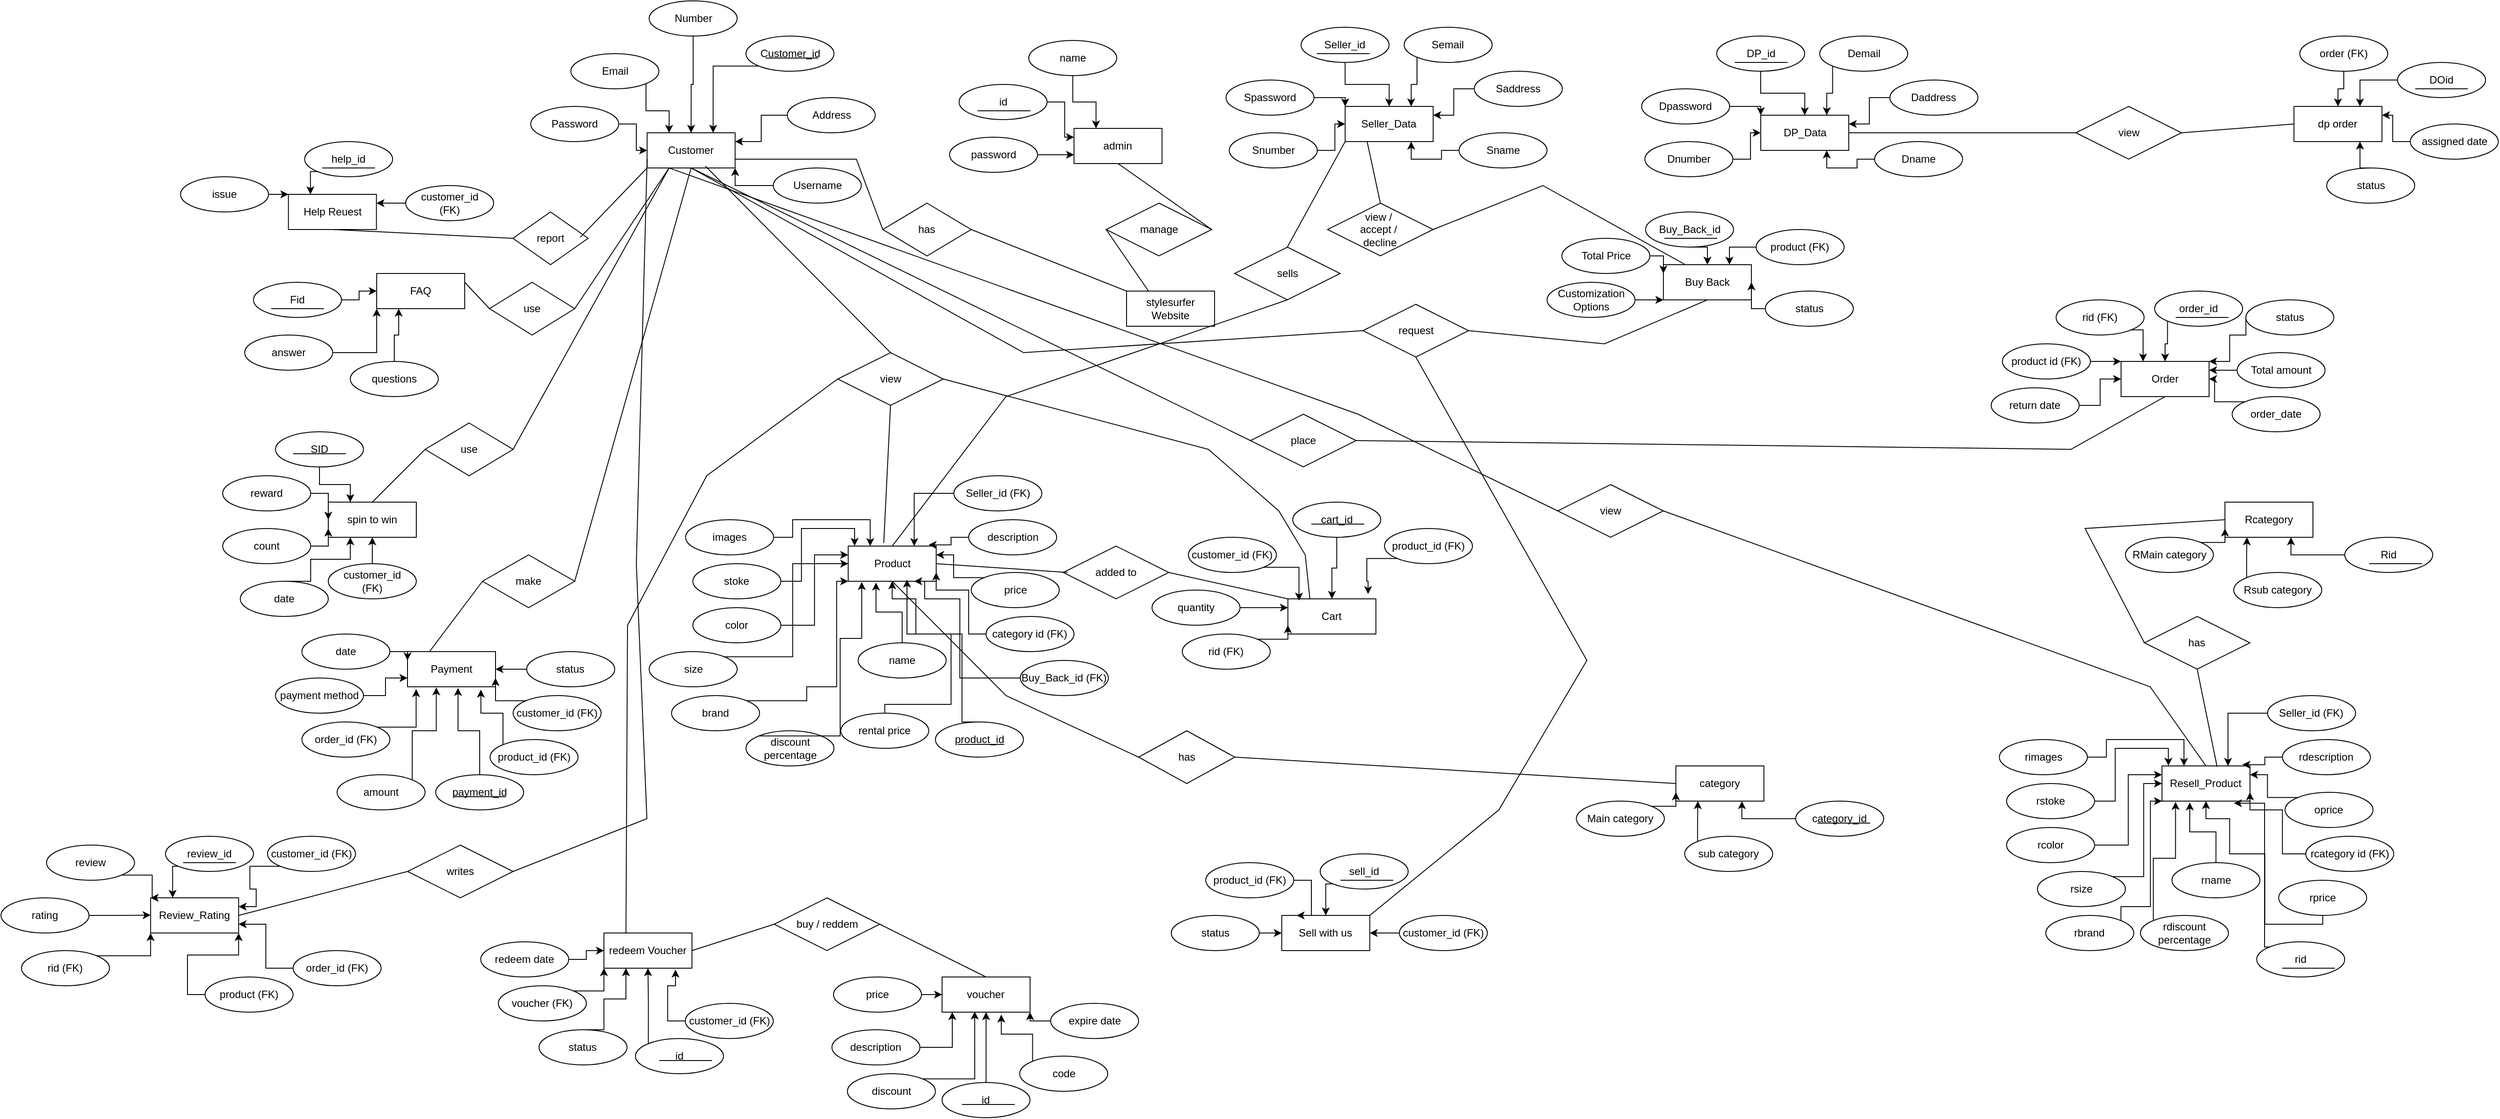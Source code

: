 <mxfile version="24.7.8">
  <diagram id="R2lEEEUBdFMjLlhIrx00" name="Page-1">
    <mxGraphModel dx="4654" dy="-740" grid="1" gridSize="10" guides="1" tooltips="1" connect="1" arrows="1" fold="1" page="1" pageScale="1" pageWidth="850" pageHeight="1100" math="0" shadow="0" extFonts="Permanent Marker^https://fonts.googleapis.com/css?family=Permanent+Marker">
      <root>
        <mxCell id="0" />
        <mxCell id="1" parent="0" />
        <mxCell id="lM22bVPYpMZWwrCQhP3n-1" value="Customer" style="whiteSpace=wrap;html=1;align=center;" vertex="1" parent="1">
          <mxGeometry x="-817.75" y="3010" width="100" height="40" as="geometry" />
        </mxCell>
        <mxCell id="lM22bVPYpMZWwrCQhP3n-14" style="edgeStyle=orthogonalEdgeStyle;rounded=0;orthogonalLoop=1;jettySize=auto;html=1;exitX=0;exitY=0.5;exitDx=0;exitDy=0;entryX=1;entryY=1;entryDx=0;entryDy=0;" edge="1" parent="1" source="lM22bVPYpMZWwrCQhP3n-2" target="lM22bVPYpMZWwrCQhP3n-1">
          <mxGeometry relative="1" as="geometry" />
        </mxCell>
        <mxCell id="lM22bVPYpMZWwrCQhP3n-2" value="Username" style="ellipse;whiteSpace=wrap;html=1;align=center;" vertex="1" parent="1">
          <mxGeometry x="-674.4" y="3050" width="100" height="40" as="geometry" />
        </mxCell>
        <mxCell id="lM22bVPYpMZWwrCQhP3n-12" style="edgeStyle=orthogonalEdgeStyle;rounded=0;orthogonalLoop=1;jettySize=auto;html=1;exitX=0;exitY=1;exitDx=0;exitDy=0;entryX=0.75;entryY=0;entryDx=0;entryDy=0;" edge="1" parent="1" source="lM22bVPYpMZWwrCQhP3n-3" target="lM22bVPYpMZWwrCQhP3n-1">
          <mxGeometry relative="1" as="geometry" />
        </mxCell>
        <mxCell id="lM22bVPYpMZWwrCQhP3n-3" value="Customer_id" style="ellipse;whiteSpace=wrap;html=1;align=center;" vertex="1" parent="1">
          <mxGeometry x="-705.42" y="2900" width="100" height="40" as="geometry" />
        </mxCell>
        <mxCell id="lM22bVPYpMZWwrCQhP3n-11" style="edgeStyle=orthogonalEdgeStyle;rounded=0;orthogonalLoop=1;jettySize=auto;html=1;exitX=0.5;exitY=1;exitDx=0;exitDy=0;entryX=0.5;entryY=0;entryDx=0;entryDy=0;" edge="1" parent="1" source="lM22bVPYpMZWwrCQhP3n-4" target="lM22bVPYpMZWwrCQhP3n-1">
          <mxGeometry relative="1" as="geometry" />
        </mxCell>
        <mxCell id="lM22bVPYpMZWwrCQhP3n-4" value="Number" style="ellipse;whiteSpace=wrap;html=1;align=center;" vertex="1" parent="1">
          <mxGeometry x="-815.42" y="2860" width="100" height="40" as="geometry" />
        </mxCell>
        <mxCell id="lM22bVPYpMZWwrCQhP3n-10" style="edgeStyle=orthogonalEdgeStyle;rounded=0;orthogonalLoop=1;jettySize=auto;html=1;exitX=1;exitY=1;exitDx=0;exitDy=0;entryX=0.25;entryY=0;entryDx=0;entryDy=0;" edge="1" parent="1" source="lM22bVPYpMZWwrCQhP3n-6" target="lM22bVPYpMZWwrCQhP3n-1">
          <mxGeometry relative="1" as="geometry" />
        </mxCell>
        <mxCell id="lM22bVPYpMZWwrCQhP3n-6" value="Email" style="ellipse;whiteSpace=wrap;html=1;align=center;" vertex="1" parent="1">
          <mxGeometry x="-904.36" y="2920" width="100" height="40" as="geometry" />
        </mxCell>
        <mxCell id="lM22bVPYpMZWwrCQhP3n-9" style="edgeStyle=orthogonalEdgeStyle;rounded=0;orthogonalLoop=1;jettySize=auto;html=1;exitX=1;exitY=0.5;exitDx=0;exitDy=0;entryX=0;entryY=0.5;entryDx=0;entryDy=0;" edge="1" parent="1" source="lM22bVPYpMZWwrCQhP3n-7" target="lM22bVPYpMZWwrCQhP3n-1">
          <mxGeometry relative="1" as="geometry" />
        </mxCell>
        <mxCell id="lM22bVPYpMZWwrCQhP3n-7" value="Password" style="ellipse;whiteSpace=wrap;html=1;align=center;" vertex="1" parent="1">
          <mxGeometry x="-950" y="2980" width="100" height="40" as="geometry" />
        </mxCell>
        <mxCell id="lM22bVPYpMZWwrCQhP3n-13" style="edgeStyle=orthogonalEdgeStyle;rounded=0;orthogonalLoop=1;jettySize=auto;html=1;exitX=0;exitY=0.5;exitDx=0;exitDy=0;entryX=1;entryY=0.25;entryDx=0;entryDy=0;" edge="1" parent="1" source="lM22bVPYpMZWwrCQhP3n-8" target="lM22bVPYpMZWwrCQhP3n-1">
          <mxGeometry relative="1" as="geometry" />
        </mxCell>
        <mxCell id="lM22bVPYpMZWwrCQhP3n-8" value="Address" style="ellipse;whiteSpace=wrap;html=1;align=center;" vertex="1" parent="1">
          <mxGeometry x="-658.5" y="2970" width="100" height="40" as="geometry" />
        </mxCell>
        <mxCell id="lM22bVPYpMZWwrCQhP3n-16" value="DP_Data" style="whiteSpace=wrap;html=1;align=center;" vertex="1" parent="1">
          <mxGeometry x="447.55" y="2990" width="100" height="40" as="geometry" />
        </mxCell>
        <mxCell id="lM22bVPYpMZWwrCQhP3n-25" style="edgeStyle=orthogonalEdgeStyle;rounded=0;orthogonalLoop=1;jettySize=auto;html=1;exitX=0.5;exitY=1;exitDx=0;exitDy=0;entryX=0.5;entryY=0;entryDx=0;entryDy=0;" edge="1" parent="1" source="lM22bVPYpMZWwrCQhP3n-17" target="lM22bVPYpMZWwrCQhP3n-16">
          <mxGeometry relative="1" as="geometry" />
        </mxCell>
        <mxCell id="lM22bVPYpMZWwrCQhP3n-17" value="DP_id" style="ellipse;whiteSpace=wrap;html=1;align=center;" vertex="1" parent="1">
          <mxGeometry x="397.5" y="2900" width="100" height="40" as="geometry" />
        </mxCell>
        <mxCell id="lM22bVPYpMZWwrCQhP3n-29" style="edgeStyle=orthogonalEdgeStyle;rounded=0;orthogonalLoop=1;jettySize=auto;html=1;exitX=0;exitY=0.5;exitDx=0;exitDy=0;entryX=0.75;entryY=1;entryDx=0;entryDy=0;" edge="1" parent="1" source="lM22bVPYpMZWwrCQhP3n-18" target="lM22bVPYpMZWwrCQhP3n-16">
          <mxGeometry relative="1" as="geometry" />
        </mxCell>
        <mxCell id="lM22bVPYpMZWwrCQhP3n-18" value="Dname" style="ellipse;whiteSpace=wrap;html=1;align=center;" vertex="1" parent="1">
          <mxGeometry x="576.95" y="3020" width="100" height="40" as="geometry" />
        </mxCell>
        <mxCell id="lM22bVPYpMZWwrCQhP3n-26" style="edgeStyle=orthogonalEdgeStyle;rounded=0;orthogonalLoop=1;jettySize=auto;html=1;exitX=0;exitY=1;exitDx=0;exitDy=0;entryX=0.75;entryY=0;entryDx=0;entryDy=0;" edge="1" parent="1" source="lM22bVPYpMZWwrCQhP3n-19" target="lM22bVPYpMZWwrCQhP3n-16">
          <mxGeometry relative="1" as="geometry" />
        </mxCell>
        <mxCell id="lM22bVPYpMZWwrCQhP3n-19" value="Demail" style="ellipse;whiteSpace=wrap;html=1;align=center;" vertex="1" parent="1">
          <mxGeometry x="514.57" y="2900" width="100" height="40" as="geometry" />
        </mxCell>
        <mxCell id="lM22bVPYpMZWwrCQhP3n-23" style="edgeStyle=orthogonalEdgeStyle;rounded=0;orthogonalLoop=1;jettySize=auto;html=1;exitX=1;exitY=0.5;exitDx=0;exitDy=0;entryX=0;entryY=0.5;entryDx=0;entryDy=0;" edge="1" parent="1" source="lM22bVPYpMZWwrCQhP3n-20" target="lM22bVPYpMZWwrCQhP3n-16">
          <mxGeometry relative="1" as="geometry" />
        </mxCell>
        <mxCell id="lM22bVPYpMZWwrCQhP3n-20" value="Dnumber" style="ellipse;whiteSpace=wrap;html=1;align=center;" vertex="1" parent="1">
          <mxGeometry x="315.9" y="3020" width="100" height="40" as="geometry" />
        </mxCell>
        <mxCell id="lM22bVPYpMZWwrCQhP3n-28" style="edgeStyle=orthogonalEdgeStyle;rounded=0;orthogonalLoop=1;jettySize=auto;html=1;exitX=0;exitY=0.5;exitDx=0;exitDy=0;entryX=1;entryY=0.25;entryDx=0;entryDy=0;" edge="1" parent="1" source="lM22bVPYpMZWwrCQhP3n-21" target="lM22bVPYpMZWwrCQhP3n-16">
          <mxGeometry relative="1" as="geometry" />
        </mxCell>
        <mxCell id="lM22bVPYpMZWwrCQhP3n-21" value="Daddress" style="ellipse;whiteSpace=wrap;html=1;align=center;" vertex="1" parent="1">
          <mxGeometry x="594.3" y="2950" width="100" height="40" as="geometry" />
        </mxCell>
        <mxCell id="lM22bVPYpMZWwrCQhP3n-24" style="edgeStyle=orthogonalEdgeStyle;rounded=0;orthogonalLoop=1;jettySize=auto;html=1;exitX=1;exitY=0.5;exitDx=0;exitDy=0;entryX=0;entryY=0;entryDx=0;entryDy=0;" edge="1" parent="1" source="lM22bVPYpMZWwrCQhP3n-22" target="lM22bVPYpMZWwrCQhP3n-16">
          <mxGeometry relative="1" as="geometry" />
        </mxCell>
        <mxCell id="lM22bVPYpMZWwrCQhP3n-22" value="Dpassword" style="ellipse;whiteSpace=wrap;html=1;align=center;" vertex="1" parent="1">
          <mxGeometry x="312.2" y="2960" width="100" height="40" as="geometry" />
        </mxCell>
        <mxCell id="lM22bVPYpMZWwrCQhP3n-30" value="Seller_Data" style="whiteSpace=wrap;html=1;align=center;" vertex="1" parent="1">
          <mxGeometry x="-24.65" y="2980" width="100" height="40" as="geometry" />
        </mxCell>
        <mxCell id="lM22bVPYpMZWwrCQhP3n-31" style="edgeStyle=orthogonalEdgeStyle;rounded=0;orthogonalLoop=1;jettySize=auto;html=1;exitX=0.5;exitY=1;exitDx=0;exitDy=0;entryX=0.5;entryY=0;entryDx=0;entryDy=0;" edge="1" parent="1" source="lM22bVPYpMZWwrCQhP3n-32" target="lM22bVPYpMZWwrCQhP3n-30">
          <mxGeometry relative="1" as="geometry" />
        </mxCell>
        <mxCell id="lM22bVPYpMZWwrCQhP3n-32" value="Seller_id" style="ellipse;whiteSpace=wrap;html=1;align=center;" vertex="1" parent="1">
          <mxGeometry x="-74.7" y="2890" width="100" height="40" as="geometry" />
        </mxCell>
        <mxCell id="lM22bVPYpMZWwrCQhP3n-33" style="edgeStyle=orthogonalEdgeStyle;rounded=0;orthogonalLoop=1;jettySize=auto;html=1;exitX=0;exitY=0.5;exitDx=0;exitDy=0;entryX=0.75;entryY=1;entryDx=0;entryDy=0;" edge="1" parent="1" source="lM22bVPYpMZWwrCQhP3n-34" target="lM22bVPYpMZWwrCQhP3n-30">
          <mxGeometry relative="1" as="geometry" />
        </mxCell>
        <mxCell id="lM22bVPYpMZWwrCQhP3n-34" value="Sname" style="ellipse;whiteSpace=wrap;html=1;align=center;" vertex="1" parent="1">
          <mxGeometry x="104.75" y="3010" width="100" height="40" as="geometry" />
        </mxCell>
        <mxCell id="lM22bVPYpMZWwrCQhP3n-35" style="edgeStyle=orthogonalEdgeStyle;rounded=0;orthogonalLoop=1;jettySize=auto;html=1;exitX=0;exitY=1;exitDx=0;exitDy=0;entryX=0.75;entryY=0;entryDx=0;entryDy=0;" edge="1" parent="1" source="lM22bVPYpMZWwrCQhP3n-36" target="lM22bVPYpMZWwrCQhP3n-30">
          <mxGeometry relative="1" as="geometry" />
        </mxCell>
        <mxCell id="lM22bVPYpMZWwrCQhP3n-36" value="Semail" style="ellipse;whiteSpace=wrap;html=1;align=center;" vertex="1" parent="1">
          <mxGeometry x="42.37" y="2890" width="100" height="40" as="geometry" />
        </mxCell>
        <mxCell id="lM22bVPYpMZWwrCQhP3n-37" style="edgeStyle=orthogonalEdgeStyle;rounded=0;orthogonalLoop=1;jettySize=auto;html=1;exitX=1;exitY=0.5;exitDx=0;exitDy=0;entryX=0;entryY=0.5;entryDx=0;entryDy=0;" edge="1" parent="1" source="lM22bVPYpMZWwrCQhP3n-38" target="lM22bVPYpMZWwrCQhP3n-30">
          <mxGeometry relative="1" as="geometry" />
        </mxCell>
        <mxCell id="lM22bVPYpMZWwrCQhP3n-38" value="Snumber" style="ellipse;whiteSpace=wrap;html=1;align=center;" vertex="1" parent="1">
          <mxGeometry x="-156.3" y="3010" width="100" height="40" as="geometry" />
        </mxCell>
        <mxCell id="lM22bVPYpMZWwrCQhP3n-39" style="edgeStyle=orthogonalEdgeStyle;rounded=0;orthogonalLoop=1;jettySize=auto;html=1;exitX=0;exitY=0.5;exitDx=0;exitDy=0;entryX=1;entryY=0.25;entryDx=0;entryDy=0;" edge="1" parent="1" source="lM22bVPYpMZWwrCQhP3n-40" target="lM22bVPYpMZWwrCQhP3n-30">
          <mxGeometry relative="1" as="geometry" />
        </mxCell>
        <mxCell id="lM22bVPYpMZWwrCQhP3n-40" value="Saddress" style="ellipse;whiteSpace=wrap;html=1;align=center;" vertex="1" parent="1">
          <mxGeometry x="122.1" y="2940" width="100" height="40" as="geometry" />
        </mxCell>
        <mxCell id="lM22bVPYpMZWwrCQhP3n-41" style="edgeStyle=orthogonalEdgeStyle;rounded=0;orthogonalLoop=1;jettySize=auto;html=1;exitX=1;exitY=0.5;exitDx=0;exitDy=0;entryX=0;entryY=0;entryDx=0;entryDy=0;" edge="1" parent="1" source="lM22bVPYpMZWwrCQhP3n-42" target="lM22bVPYpMZWwrCQhP3n-30">
          <mxGeometry relative="1" as="geometry" />
        </mxCell>
        <mxCell id="lM22bVPYpMZWwrCQhP3n-42" value="Spassword" style="ellipse;whiteSpace=wrap;html=1;align=center;" vertex="1" parent="1">
          <mxGeometry x="-160" y="2950" width="100" height="40" as="geometry" />
        </mxCell>
        <mxCell id="lM22bVPYpMZWwrCQhP3n-43" value="Help Reuest" style="whiteSpace=wrap;html=1;align=center;" vertex="1" parent="1">
          <mxGeometry x="-1225.29" y="3080" width="100" height="40" as="geometry" />
        </mxCell>
        <mxCell id="lM22bVPYpMZWwrCQhP3n-50" style="edgeStyle=orthogonalEdgeStyle;rounded=0;orthogonalLoop=1;jettySize=auto;html=1;exitX=0;exitY=1;exitDx=0;exitDy=0;entryX=0.25;entryY=0;entryDx=0;entryDy=0;" edge="1" parent="1" source="lM22bVPYpMZWwrCQhP3n-44" target="lM22bVPYpMZWwrCQhP3n-43">
          <mxGeometry relative="1" as="geometry" />
        </mxCell>
        <mxCell id="lM22bVPYpMZWwrCQhP3n-44" value="help_id" style="ellipse;whiteSpace=wrap;html=1;align=center;" vertex="1" parent="1">
          <mxGeometry x="-1206.87" y="3020" width="100" height="40" as="geometry" />
        </mxCell>
        <mxCell id="lM22bVPYpMZWwrCQhP3n-51" style="edgeStyle=orthogonalEdgeStyle;rounded=0;orthogonalLoop=1;jettySize=auto;html=1;exitX=0;exitY=0.5;exitDx=0;exitDy=0;entryX=1;entryY=0.25;entryDx=0;entryDy=0;" edge="1" parent="1" source="lM22bVPYpMZWwrCQhP3n-45" target="lM22bVPYpMZWwrCQhP3n-43">
          <mxGeometry relative="1" as="geometry" />
        </mxCell>
        <mxCell id="lM22bVPYpMZWwrCQhP3n-45" value="customer_id&lt;div&gt;(FK)&lt;/div&gt;" style="ellipse;whiteSpace=wrap;html=1;align=center;" vertex="1" parent="1">
          <mxGeometry x="-1092.1" y="3070" width="100" height="40" as="geometry" />
        </mxCell>
        <mxCell id="lM22bVPYpMZWwrCQhP3n-49" style="edgeStyle=orthogonalEdgeStyle;rounded=0;orthogonalLoop=1;jettySize=auto;html=1;exitX=1;exitY=0.5;exitDx=0;exitDy=0;entryX=0;entryY=0;entryDx=0;entryDy=0;" edge="1" parent="1" source="lM22bVPYpMZWwrCQhP3n-46" target="lM22bVPYpMZWwrCQhP3n-43">
          <mxGeometry relative="1" as="geometry" />
        </mxCell>
        <mxCell id="lM22bVPYpMZWwrCQhP3n-46" value="issue" style="ellipse;whiteSpace=wrap;html=1;align=center;" vertex="1" parent="1">
          <mxGeometry x="-1347.89" y="3060" width="100" height="40" as="geometry" />
        </mxCell>
        <mxCell id="lM22bVPYpMZWwrCQhP3n-54" value="Review_Rating" style="whiteSpace=wrap;html=1;align=center;" vertex="1" parent="1">
          <mxGeometry x="-1381.87" y="3880" width="100" height="40" as="geometry" />
        </mxCell>
        <mxCell id="lM22bVPYpMZWwrCQhP3n-63" style="edgeStyle=orthogonalEdgeStyle;rounded=0;orthogonalLoop=1;jettySize=auto;html=1;exitX=0;exitY=1;exitDx=0;exitDy=0;entryX=0.25;entryY=0;entryDx=0;entryDy=0;" edge="1" parent="1" source="lM22bVPYpMZWwrCQhP3n-55" target="lM22bVPYpMZWwrCQhP3n-54">
          <mxGeometry relative="1" as="geometry" />
        </mxCell>
        <mxCell id="lM22bVPYpMZWwrCQhP3n-55" value="review_id" style="ellipse;whiteSpace=wrap;html=1;align=center;" vertex="1" parent="1">
          <mxGeometry x="-1364.97" y="3810" width="100" height="40" as="geometry" />
        </mxCell>
        <mxCell id="lM22bVPYpMZWwrCQhP3n-68" style="edgeStyle=orthogonalEdgeStyle;rounded=0;orthogonalLoop=1;jettySize=auto;html=1;exitX=0;exitY=1;exitDx=0;exitDy=0;entryX=1;entryY=0.25;entryDx=0;entryDy=0;" edge="1" parent="1" source="lM22bVPYpMZWwrCQhP3n-56" target="lM22bVPYpMZWwrCQhP3n-54">
          <mxGeometry relative="1" as="geometry" />
        </mxCell>
        <mxCell id="lM22bVPYpMZWwrCQhP3n-56" value="customer_id (FK)" style="ellipse;whiteSpace=wrap;html=1;align=center;" vertex="1" parent="1">
          <mxGeometry x="-1249.07" y="3810" width="100" height="40" as="geometry" />
        </mxCell>
        <mxCell id="lM22bVPYpMZWwrCQhP3n-70" style="edgeStyle=orthogonalEdgeStyle;rounded=0;orthogonalLoop=1;jettySize=auto;html=1;exitX=0;exitY=0.5;exitDx=0;exitDy=0;entryX=1;entryY=0.75;entryDx=0;entryDy=0;" edge="1" parent="1" source="lM22bVPYpMZWwrCQhP3n-57" target="lM22bVPYpMZWwrCQhP3n-54">
          <mxGeometry relative="1" as="geometry" />
        </mxCell>
        <mxCell id="lM22bVPYpMZWwrCQhP3n-57" value="order_id (FK)" style="ellipse;whiteSpace=wrap;html=1;align=center;" vertex="1" parent="1">
          <mxGeometry x="-1220" y="3940" width="100" height="40" as="geometry" />
        </mxCell>
        <mxCell id="lM22bVPYpMZWwrCQhP3n-72" style="edgeStyle=orthogonalEdgeStyle;rounded=0;orthogonalLoop=1;jettySize=auto;html=1;exitX=0;exitY=0.5;exitDx=0;exitDy=0;entryX=1;entryY=1;entryDx=0;entryDy=0;" edge="1" parent="1" source="lM22bVPYpMZWwrCQhP3n-58" target="lM22bVPYpMZWwrCQhP3n-54">
          <mxGeometry relative="1" as="geometry" />
        </mxCell>
        <mxCell id="lM22bVPYpMZWwrCQhP3n-58" value="product (FK)" style="ellipse;whiteSpace=wrap;html=1;align=center;" vertex="1" parent="1">
          <mxGeometry x="-1320" y="3970" width="100" height="40" as="geometry" />
        </mxCell>
        <mxCell id="lM22bVPYpMZWwrCQhP3n-67" style="edgeStyle=orthogonalEdgeStyle;rounded=0;orthogonalLoop=1;jettySize=auto;html=1;exitX=1;exitY=0;exitDx=0;exitDy=0;entryX=0;entryY=1;entryDx=0;entryDy=0;" edge="1" parent="1" source="lM22bVPYpMZWwrCQhP3n-60" target="lM22bVPYpMZWwrCQhP3n-54">
          <mxGeometry relative="1" as="geometry" />
        </mxCell>
        <mxCell id="lM22bVPYpMZWwrCQhP3n-60" value="rid (FK)" style="ellipse;whiteSpace=wrap;html=1;align=center;" vertex="1" parent="1">
          <mxGeometry x="-1528.55" y="3940" width="100" height="40" as="geometry" />
        </mxCell>
        <mxCell id="lM22bVPYpMZWwrCQhP3n-66" style="edgeStyle=orthogonalEdgeStyle;rounded=0;orthogonalLoop=1;jettySize=auto;html=1;exitX=1;exitY=0.5;exitDx=0;exitDy=0;" edge="1" parent="1" source="lM22bVPYpMZWwrCQhP3n-61">
          <mxGeometry relative="1" as="geometry">
            <mxPoint x="-1381.87" y="3899.667" as="targetPoint" />
          </mxGeometry>
        </mxCell>
        <mxCell id="lM22bVPYpMZWwrCQhP3n-61" value="rating" style="ellipse;whiteSpace=wrap;html=1;align=center;" vertex="1" parent="1">
          <mxGeometry x="-1551.87" y="3880" width="100" height="40" as="geometry" />
        </mxCell>
        <mxCell id="lM22bVPYpMZWwrCQhP3n-65" style="edgeStyle=orthogonalEdgeStyle;rounded=0;orthogonalLoop=1;jettySize=auto;html=1;exitX=1;exitY=1;exitDx=0;exitDy=0;entryX=0;entryY=0;entryDx=0;entryDy=0;" edge="1" parent="1" source="lM22bVPYpMZWwrCQhP3n-62" target="lM22bVPYpMZWwrCQhP3n-54">
          <mxGeometry relative="1" as="geometry" />
        </mxCell>
        <mxCell id="lM22bVPYpMZWwrCQhP3n-62" value="review" style="ellipse;whiteSpace=wrap;html=1;align=center;" vertex="1" parent="1">
          <mxGeometry x="-1500.12" y="3820" width="100" height="40" as="geometry" />
        </mxCell>
        <mxCell id="lM22bVPYpMZWwrCQhP3n-73" value="Buy Back" style="whiteSpace=wrap;html=1;align=center;" vertex="1" parent="1">
          <mxGeometry x="336.95" y="3160" width="100" height="40" as="geometry" />
        </mxCell>
        <mxCell id="lM22bVPYpMZWwrCQhP3n-80" style="edgeStyle=orthogonalEdgeStyle;rounded=0;orthogonalLoop=1;jettySize=auto;html=1;exitX=0.5;exitY=1;exitDx=0;exitDy=0;entryX=0.5;entryY=0;entryDx=0;entryDy=0;" edge="1" parent="1" source="lM22bVPYpMZWwrCQhP3n-74" target="lM22bVPYpMZWwrCQhP3n-73">
          <mxGeometry relative="1" as="geometry" />
        </mxCell>
        <mxCell id="lM22bVPYpMZWwrCQhP3n-74" value="Buy_Back_id" style="ellipse;whiteSpace=wrap;html=1;align=center;" vertex="1" parent="1">
          <mxGeometry x="316.65" y="3100" width="100" height="40" as="geometry" />
        </mxCell>
        <mxCell id="lM22bVPYpMZWwrCQhP3n-81" style="edgeStyle=orthogonalEdgeStyle;rounded=0;orthogonalLoop=1;jettySize=auto;html=1;exitX=0;exitY=0.5;exitDx=0;exitDy=0;entryX=0.75;entryY=0;entryDx=0;entryDy=0;" edge="1" parent="1" source="lM22bVPYpMZWwrCQhP3n-75" target="lM22bVPYpMZWwrCQhP3n-73">
          <mxGeometry relative="1" as="geometry" />
        </mxCell>
        <mxCell id="lM22bVPYpMZWwrCQhP3n-75" value="product (FK)" style="ellipse;whiteSpace=wrap;html=1;align=center;" vertex="1" parent="1">
          <mxGeometry x="442.3" y="3120" width="100" height="40" as="geometry" />
        </mxCell>
        <mxCell id="lM22bVPYpMZWwrCQhP3n-79" style="edgeStyle=orthogonalEdgeStyle;rounded=0;orthogonalLoop=1;jettySize=auto;html=1;exitX=1;exitY=0.5;exitDx=0;exitDy=0;entryX=0;entryY=0.25;entryDx=0;entryDy=0;" edge="1" parent="1" source="lM22bVPYpMZWwrCQhP3n-76" target="lM22bVPYpMZWwrCQhP3n-73">
          <mxGeometry relative="1" as="geometry" />
        </mxCell>
        <mxCell id="lM22bVPYpMZWwrCQhP3n-76" value="Total Price" style="ellipse;whiteSpace=wrap;html=1;align=center;" vertex="1" parent="1">
          <mxGeometry x="221.58" y="3130" width="100" height="40" as="geometry" />
        </mxCell>
        <mxCell id="lM22bVPYpMZWwrCQhP3n-82" style="edgeStyle=orthogonalEdgeStyle;rounded=0;orthogonalLoop=1;jettySize=auto;html=1;exitX=0;exitY=0.5;exitDx=0;exitDy=0;entryX=1;entryY=0.5;entryDx=0;entryDy=0;" edge="1" parent="1" source="lM22bVPYpMZWwrCQhP3n-77" target="lM22bVPYpMZWwrCQhP3n-73">
          <mxGeometry relative="1" as="geometry" />
        </mxCell>
        <mxCell id="lM22bVPYpMZWwrCQhP3n-77" value="status" style="ellipse;whiteSpace=wrap;html=1;align=center;" vertex="1" parent="1">
          <mxGeometry x="452.75" y="3190" width="100" height="40" as="geometry" />
        </mxCell>
        <mxCell id="lM22bVPYpMZWwrCQhP3n-83" style="edgeStyle=orthogonalEdgeStyle;rounded=0;orthogonalLoop=1;jettySize=auto;html=1;exitX=1;exitY=0.5;exitDx=0;exitDy=0;entryX=0;entryY=1;entryDx=0;entryDy=0;" edge="1" parent="1" source="lM22bVPYpMZWwrCQhP3n-78" target="lM22bVPYpMZWwrCQhP3n-73">
          <mxGeometry relative="1" as="geometry" />
        </mxCell>
        <mxCell id="lM22bVPYpMZWwrCQhP3n-78" value="Customization&lt;div&gt;Options&lt;/div&gt;" style="ellipse;whiteSpace=wrap;html=1;align=center;" vertex="1" parent="1">
          <mxGeometry x="204.75" y="3180" width="100" height="40" as="geometry" />
        </mxCell>
        <mxCell id="lM22bVPYpMZWwrCQhP3n-84" value="Cart" style="whiteSpace=wrap;html=1;align=center;" vertex="1" parent="1">
          <mxGeometry x="-89.69" y="3540" width="100" height="40" as="geometry" />
        </mxCell>
        <mxCell id="lM22bVPYpMZWwrCQhP3n-94" style="edgeStyle=orthogonalEdgeStyle;rounded=0;orthogonalLoop=1;jettySize=auto;html=1;exitX=0.5;exitY=1;exitDx=0;exitDy=0;entryX=0.5;entryY=0;entryDx=0;entryDy=0;" edge="1" parent="1" source="lM22bVPYpMZWwrCQhP3n-86" target="lM22bVPYpMZWwrCQhP3n-84">
          <mxGeometry relative="1" as="geometry" />
        </mxCell>
        <mxCell id="lM22bVPYpMZWwrCQhP3n-86" value="cart_id" style="ellipse;whiteSpace=wrap;html=1;align=center;" vertex="1" parent="1">
          <mxGeometry x="-84.2" y="3430" width="100" height="40" as="geometry" />
        </mxCell>
        <mxCell id="lM22bVPYpMZWwrCQhP3n-87" value="product_id (FK)" style="ellipse;whiteSpace=wrap;html=1;align=center;" vertex="1" parent="1">
          <mxGeometry x="20.01" y="3460" width="100" height="40" as="geometry" />
        </mxCell>
        <mxCell id="lM22bVPYpMZWwrCQhP3n-99" style="edgeStyle=orthogonalEdgeStyle;rounded=0;orthogonalLoop=1;jettySize=auto;html=1;exitX=1;exitY=0;exitDx=0;exitDy=0;entryX=0;entryY=0.75;entryDx=0;entryDy=0;" edge="1" parent="1" source="lM22bVPYpMZWwrCQhP3n-90" target="lM22bVPYpMZWwrCQhP3n-84">
          <mxGeometry relative="1" as="geometry" />
        </mxCell>
        <mxCell id="lM22bVPYpMZWwrCQhP3n-90" value="rid (FK)" style="ellipse;whiteSpace=wrap;html=1;align=center;" vertex="1" parent="1">
          <mxGeometry x="-209.69" y="3580" width="100" height="40" as="geometry" />
        </mxCell>
        <mxCell id="lM22bVPYpMZWwrCQhP3n-91" value="customer_id (FK)" style="ellipse;whiteSpace=wrap;html=1;align=center;" vertex="1" parent="1">
          <mxGeometry x="-202.72" y="3470" width="100" height="40" as="geometry" />
        </mxCell>
        <mxCell id="lM22bVPYpMZWwrCQhP3n-100" style="edgeStyle=orthogonalEdgeStyle;rounded=0;orthogonalLoop=1;jettySize=auto;html=1;exitX=1;exitY=0.5;exitDx=0;exitDy=0;entryX=0;entryY=0.25;entryDx=0;entryDy=0;" edge="1" parent="1" source="lM22bVPYpMZWwrCQhP3n-92" target="lM22bVPYpMZWwrCQhP3n-84">
          <mxGeometry relative="1" as="geometry" />
        </mxCell>
        <mxCell id="lM22bVPYpMZWwrCQhP3n-92" value="quantity" style="ellipse;whiteSpace=wrap;html=1;align=center;" vertex="1" parent="1">
          <mxGeometry x="-244.09" y="3530" width="100" height="40" as="geometry" />
        </mxCell>
        <mxCell id="lM22bVPYpMZWwrCQhP3n-93" style="edgeStyle=orthogonalEdgeStyle;rounded=0;orthogonalLoop=1;jettySize=auto;html=1;exitX=1;exitY=1;exitDx=0;exitDy=0;entryX=0.126;entryY=0.049;entryDx=0;entryDy=0;entryPerimeter=0;" edge="1" parent="1" source="lM22bVPYpMZWwrCQhP3n-91" target="lM22bVPYpMZWwrCQhP3n-84">
          <mxGeometry relative="1" as="geometry" />
        </mxCell>
        <mxCell id="lM22bVPYpMZWwrCQhP3n-96" style="edgeStyle=orthogonalEdgeStyle;rounded=0;orthogonalLoop=1;jettySize=auto;html=1;exitX=0;exitY=1;exitDx=0;exitDy=0;entryX=0.911;entryY=-0.136;entryDx=0;entryDy=0;entryPerimeter=0;" edge="1" parent="1" source="lM22bVPYpMZWwrCQhP3n-87" target="lM22bVPYpMZWwrCQhP3n-84">
          <mxGeometry relative="1" as="geometry" />
        </mxCell>
        <mxCell id="lM22bVPYpMZWwrCQhP3n-102" value="Order" style="whiteSpace=wrap;html=1;align=center;" vertex="1" parent="1">
          <mxGeometry x="856.95" y="3270" width="100" height="40" as="geometry" />
        </mxCell>
        <mxCell id="lM22bVPYpMZWwrCQhP3n-111" style="edgeStyle=orthogonalEdgeStyle;rounded=0;orthogonalLoop=1;jettySize=auto;html=1;exitX=0;exitY=1;exitDx=0;exitDy=0;entryX=0.5;entryY=0;entryDx=0;entryDy=0;" edge="1" parent="1" source="lM22bVPYpMZWwrCQhP3n-103" target="lM22bVPYpMZWwrCQhP3n-102">
          <mxGeometry relative="1" as="geometry" />
        </mxCell>
        <mxCell id="lM22bVPYpMZWwrCQhP3n-103" value="order_id" style="ellipse;whiteSpace=wrap;html=1;align=center;" vertex="1" parent="1">
          <mxGeometry x="895.1" y="3190" width="100" height="40" as="geometry" />
        </mxCell>
        <mxCell id="lM22bVPYpMZWwrCQhP3n-112" style="edgeStyle=orthogonalEdgeStyle;rounded=0;orthogonalLoop=1;jettySize=auto;html=1;exitX=0;exitY=0.5;exitDx=0;exitDy=0;entryX=1;entryY=0;entryDx=0;entryDy=0;" edge="1" parent="1" source="lM22bVPYpMZWwrCQhP3n-104" target="lM22bVPYpMZWwrCQhP3n-102">
          <mxGeometry relative="1" as="geometry">
            <Array as="points">
              <mxPoint x="998.35" y="3240" />
              <mxPoint x="980.35" y="3240" />
              <mxPoint x="980.35" y="3270" />
            </Array>
          </mxGeometry>
        </mxCell>
        <mxCell id="lM22bVPYpMZWwrCQhP3n-104" value="status" style="ellipse;whiteSpace=wrap;html=1;align=center;" vertex="1" parent="1">
          <mxGeometry x="998.75" y="3200" width="100" height="40" as="geometry" />
        </mxCell>
        <mxCell id="lM22bVPYpMZWwrCQhP3n-113" style="edgeStyle=orthogonalEdgeStyle;rounded=0;orthogonalLoop=1;jettySize=auto;html=1;exitX=0;exitY=0.5;exitDx=0;exitDy=0;entryX=1;entryY=0.25;entryDx=0;entryDy=0;" edge="1" parent="1" source="lM22bVPYpMZWwrCQhP3n-105" target="lM22bVPYpMZWwrCQhP3n-102">
          <mxGeometry relative="1" as="geometry" />
        </mxCell>
        <mxCell id="lM22bVPYpMZWwrCQhP3n-105" value="Total amount" style="ellipse;whiteSpace=wrap;html=1;align=center;" vertex="1" parent="1">
          <mxGeometry x="988.75" y="3260" width="100" height="40" as="geometry" />
        </mxCell>
        <mxCell id="lM22bVPYpMZWwrCQhP3n-114" style="edgeStyle=orthogonalEdgeStyle;rounded=0;orthogonalLoop=1;jettySize=auto;html=1;exitX=0;exitY=0;exitDx=0;exitDy=0;entryX=1;entryY=0.5;entryDx=0;entryDy=0;" edge="1" parent="1" source="lM22bVPYpMZWwrCQhP3n-106" target="lM22bVPYpMZWwrCQhP3n-102">
          <mxGeometry relative="1" as="geometry" />
        </mxCell>
        <mxCell id="lM22bVPYpMZWwrCQhP3n-106" value="order_date" style="ellipse;whiteSpace=wrap;html=1;align=center;" vertex="1" parent="1">
          <mxGeometry x="983.15" y="3310" width="100" height="40" as="geometry" />
        </mxCell>
        <mxCell id="lM22bVPYpMZWwrCQhP3n-117" style="edgeStyle=orthogonalEdgeStyle;rounded=0;orthogonalLoop=1;jettySize=auto;html=1;exitX=1;exitY=0.5;exitDx=0;exitDy=0;entryX=0;entryY=0.5;entryDx=0;entryDy=0;" edge="1" parent="1" source="lM22bVPYpMZWwrCQhP3n-107" target="lM22bVPYpMZWwrCQhP3n-102">
          <mxGeometry relative="1" as="geometry" />
        </mxCell>
        <mxCell id="lM22bVPYpMZWwrCQhP3n-107" value="return date" style="ellipse;whiteSpace=wrap;html=1;align=center;" vertex="1" parent="1">
          <mxGeometry x="709.35" y="3300" width="100" height="40" as="geometry" />
        </mxCell>
        <mxCell id="lM22bVPYpMZWwrCQhP3n-115" style="edgeStyle=orthogonalEdgeStyle;rounded=0;orthogonalLoop=1;jettySize=auto;html=1;exitX=1;exitY=0.5;exitDx=0;exitDy=0;entryX=0;entryY=0;entryDx=0;entryDy=0;" edge="1" parent="1" source="lM22bVPYpMZWwrCQhP3n-108" target="lM22bVPYpMZWwrCQhP3n-102">
          <mxGeometry relative="1" as="geometry" />
        </mxCell>
        <mxCell id="lM22bVPYpMZWwrCQhP3n-108" value="product id (FK)" style="ellipse;whiteSpace=wrap;html=1;align=center;" vertex="1" parent="1">
          <mxGeometry x="722.1" y="3250" width="100" height="40" as="geometry" />
        </mxCell>
        <mxCell id="lM22bVPYpMZWwrCQhP3n-116" style="edgeStyle=orthogonalEdgeStyle;rounded=0;orthogonalLoop=1;jettySize=auto;html=1;exitX=1;exitY=1;exitDx=0;exitDy=0;entryX=0.25;entryY=0;entryDx=0;entryDy=0;" edge="1" parent="1" source="lM22bVPYpMZWwrCQhP3n-110" target="lM22bVPYpMZWwrCQhP3n-102">
          <mxGeometry relative="1" as="geometry" />
        </mxCell>
        <mxCell id="lM22bVPYpMZWwrCQhP3n-110" value="rid (FK)" style="ellipse;whiteSpace=wrap;html=1;align=center;" vertex="1" parent="1">
          <mxGeometry x="783.15" y="3200" width="100" height="40" as="geometry" />
        </mxCell>
        <mxCell id="lM22bVPYpMZWwrCQhP3n-118" value="Sell with us" style="whiteSpace=wrap;html=1;align=center;" vertex="1" parent="1">
          <mxGeometry x="-96.68" y="3900" width="100" height="40" as="geometry" />
        </mxCell>
        <mxCell id="lM22bVPYpMZWwrCQhP3n-124" style="edgeStyle=orthogonalEdgeStyle;rounded=0;orthogonalLoop=1;jettySize=auto;html=1;exitX=0;exitY=1;exitDx=0;exitDy=0;entryX=0.5;entryY=0;entryDx=0;entryDy=0;" edge="1" parent="1" source="lM22bVPYpMZWwrCQhP3n-119" target="lM22bVPYpMZWwrCQhP3n-118">
          <mxGeometry relative="1" as="geometry" />
        </mxCell>
        <mxCell id="lM22bVPYpMZWwrCQhP3n-119" value="sell_id" style="ellipse;whiteSpace=wrap;html=1;align=center;" vertex="1" parent="1">
          <mxGeometry x="-53.03" y="3830" width="100" height="40" as="geometry" />
        </mxCell>
        <mxCell id="lM22bVPYpMZWwrCQhP3n-127" style="edgeStyle=orthogonalEdgeStyle;rounded=0;orthogonalLoop=1;jettySize=auto;html=1;exitX=0;exitY=0.5;exitDx=0;exitDy=0;entryX=1;entryY=0.5;entryDx=0;entryDy=0;" edge="1" parent="1" source="lM22bVPYpMZWwrCQhP3n-120" target="lM22bVPYpMZWwrCQhP3n-118">
          <mxGeometry relative="1" as="geometry" />
        </mxCell>
        <mxCell id="lM22bVPYpMZWwrCQhP3n-120" value="customer_id (FK)" style="ellipse;whiteSpace=wrap;html=1;align=center;" vertex="1" parent="1">
          <mxGeometry x="36.97" y="3900" width="100" height="40" as="geometry" />
        </mxCell>
        <mxCell id="lM22bVPYpMZWwrCQhP3n-122" value="product_id (FK)" style="ellipse;whiteSpace=wrap;html=1;align=center;" vertex="1" parent="1">
          <mxGeometry x="-183.03" y="3840" width="100" height="40" as="geometry" />
        </mxCell>
        <mxCell id="lM22bVPYpMZWwrCQhP3n-126" style="edgeStyle=orthogonalEdgeStyle;rounded=0;orthogonalLoop=1;jettySize=auto;html=1;exitX=1;exitY=0.5;exitDx=0;exitDy=0;entryX=0;entryY=0.5;entryDx=0;entryDy=0;" edge="1" parent="1" source="lM22bVPYpMZWwrCQhP3n-123" target="lM22bVPYpMZWwrCQhP3n-118">
          <mxGeometry relative="1" as="geometry" />
        </mxCell>
        <mxCell id="lM22bVPYpMZWwrCQhP3n-123" value="status" style="ellipse;whiteSpace=wrap;html=1;align=center;" vertex="1" parent="1">
          <mxGeometry x="-222.2" y="3900" width="100" height="40" as="geometry" />
        </mxCell>
        <mxCell id="lM22bVPYpMZWwrCQhP3n-125" style="edgeStyle=orthogonalEdgeStyle;rounded=0;orthogonalLoop=1;jettySize=auto;html=1;exitX=1;exitY=0.5;exitDx=0;exitDy=0;entryX=0.169;entryY=0.023;entryDx=0;entryDy=0;entryPerimeter=0;" edge="1" parent="1" source="lM22bVPYpMZWwrCQhP3n-122" target="lM22bVPYpMZWwrCQhP3n-118">
          <mxGeometry relative="1" as="geometry" />
        </mxCell>
        <mxCell id="lM22bVPYpMZWwrCQhP3n-128" value="voucher" style="whiteSpace=wrap;html=1;align=center;" vertex="1" parent="1">
          <mxGeometry x="-482.64" y="3970" width="100" height="40" as="geometry" />
        </mxCell>
        <mxCell id="lM22bVPYpMZWwrCQhP3n-138" style="edgeStyle=orthogonalEdgeStyle;rounded=0;orthogonalLoop=1;jettySize=auto;html=1;exitX=0.5;exitY=0;exitDx=0;exitDy=0;entryX=0.5;entryY=1;entryDx=0;entryDy=0;" edge="1" parent="1" source="lM22bVPYpMZWwrCQhP3n-129" target="lM22bVPYpMZWwrCQhP3n-128">
          <mxGeometry relative="1" as="geometry" />
        </mxCell>
        <mxCell id="lM22bVPYpMZWwrCQhP3n-129" value="id" style="ellipse;whiteSpace=wrap;html=1;align=center;" vertex="1" parent="1">
          <mxGeometry x="-482.64" y="4090" width="100" height="40" as="geometry" />
        </mxCell>
        <mxCell id="lM22bVPYpMZWwrCQhP3n-130" value="discount" style="ellipse;whiteSpace=wrap;html=1;align=center;" vertex="1" parent="1">
          <mxGeometry x="-590.16" y="4080" width="100" height="40" as="geometry" />
        </mxCell>
        <mxCell id="lM22bVPYpMZWwrCQhP3n-135" style="edgeStyle=orthogonalEdgeStyle;rounded=0;orthogonalLoop=1;jettySize=auto;html=1;exitX=1;exitY=0.5;exitDx=0;exitDy=0;entryX=0;entryY=0.5;entryDx=0;entryDy=0;" edge="1" parent="1" source="lM22bVPYpMZWwrCQhP3n-131" target="lM22bVPYpMZWwrCQhP3n-128">
          <mxGeometry relative="1" as="geometry" />
        </mxCell>
        <mxCell id="lM22bVPYpMZWwrCQhP3n-131" value="price" style="ellipse;whiteSpace=wrap;html=1;align=center;" vertex="1" parent="1">
          <mxGeometry x="-605.99" y="3970" width="100" height="40" as="geometry" />
        </mxCell>
        <mxCell id="lM22bVPYpMZWwrCQhP3n-132" value="description" style="ellipse;whiteSpace=wrap;html=1;align=center;" vertex="1" parent="1">
          <mxGeometry x="-607.76" y="4030" width="100" height="40" as="geometry" />
        </mxCell>
        <mxCell id="lM22bVPYpMZWwrCQhP3n-140" style="edgeStyle=orthogonalEdgeStyle;rounded=0;orthogonalLoop=1;jettySize=auto;html=1;exitX=0;exitY=0.5;exitDx=0;exitDy=0;entryX=1;entryY=1;entryDx=0;entryDy=0;" edge="1" parent="1" source="lM22bVPYpMZWwrCQhP3n-133" target="lM22bVPYpMZWwrCQhP3n-128">
          <mxGeometry relative="1" as="geometry" />
        </mxCell>
        <mxCell id="lM22bVPYpMZWwrCQhP3n-133" value="expire date" style="ellipse;whiteSpace=wrap;html=1;align=center;" vertex="1" parent="1">
          <mxGeometry x="-359.31" y="4000" width="100" height="40" as="geometry" />
        </mxCell>
        <mxCell id="lM22bVPYpMZWwrCQhP3n-134" value="code" style="ellipse;whiteSpace=wrap;html=1;align=center;" vertex="1" parent="1">
          <mxGeometry x="-394.43" y="4060" width="100" height="40" as="geometry" />
        </mxCell>
        <mxCell id="lM22bVPYpMZWwrCQhP3n-136" style="edgeStyle=orthogonalEdgeStyle;rounded=0;orthogonalLoop=1;jettySize=auto;html=1;exitX=1;exitY=0.5;exitDx=0;exitDy=0;entryX=0.116;entryY=0.997;entryDx=0;entryDy=0;entryPerimeter=0;" edge="1" parent="1" source="lM22bVPYpMZWwrCQhP3n-132" target="lM22bVPYpMZWwrCQhP3n-128">
          <mxGeometry relative="1" as="geometry" />
        </mxCell>
        <mxCell id="lM22bVPYpMZWwrCQhP3n-137" style="edgeStyle=orthogonalEdgeStyle;rounded=0;orthogonalLoop=1;jettySize=auto;html=1;exitX=1;exitY=0;exitDx=0;exitDy=0;entryX=0.371;entryY=0.982;entryDx=0;entryDy=0;entryPerimeter=0;" edge="1" parent="1" source="lM22bVPYpMZWwrCQhP3n-130" target="lM22bVPYpMZWwrCQhP3n-128">
          <mxGeometry relative="1" as="geometry" />
        </mxCell>
        <mxCell id="lM22bVPYpMZWwrCQhP3n-139" style="edgeStyle=orthogonalEdgeStyle;rounded=0;orthogonalLoop=1;jettySize=auto;html=1;exitX=0;exitY=0;exitDx=0;exitDy=0;entryX=0.673;entryY=1.069;entryDx=0;entryDy=0;entryPerimeter=0;" edge="1" parent="1" source="lM22bVPYpMZWwrCQhP3n-134" target="lM22bVPYpMZWwrCQhP3n-128">
          <mxGeometry relative="1" as="geometry" />
        </mxCell>
        <mxCell id="lM22bVPYpMZWwrCQhP3n-141" value="redeem Voucher" style="whiteSpace=wrap;html=1;align=center;" vertex="1" parent="1">
          <mxGeometry x="-866.8" y="3920" width="100" height="40" as="geometry" />
        </mxCell>
        <mxCell id="lM22bVPYpMZWwrCQhP3n-142" value="customer_id (FK)" style="ellipse;whiteSpace=wrap;html=1;align=center;" vertex="1" parent="1">
          <mxGeometry x="-774.4" y="4000" width="100" height="40" as="geometry" />
        </mxCell>
        <mxCell id="lM22bVPYpMZWwrCQhP3n-148" style="edgeStyle=orthogonalEdgeStyle;rounded=0;orthogonalLoop=1;jettySize=auto;html=1;exitX=1;exitY=0;exitDx=0;exitDy=0;entryX=0;entryY=1;entryDx=0;entryDy=0;" edge="1" parent="1" source="lM22bVPYpMZWwrCQhP3n-143" target="lM22bVPYpMZWwrCQhP3n-141">
          <mxGeometry relative="1" as="geometry" />
        </mxCell>
        <mxCell id="lM22bVPYpMZWwrCQhP3n-143" value="voucher (FK)" style="ellipse;whiteSpace=wrap;html=1;align=center;" vertex="1" parent="1">
          <mxGeometry x="-986.8" y="3980" width="100" height="40" as="geometry" />
        </mxCell>
        <mxCell id="lM22bVPYpMZWwrCQhP3n-147" style="edgeStyle=orthogonalEdgeStyle;rounded=0;orthogonalLoop=1;jettySize=auto;html=1;exitX=1;exitY=0.5;exitDx=0;exitDy=0;entryX=0;entryY=0.5;entryDx=0;entryDy=0;" edge="1" parent="1" source="lM22bVPYpMZWwrCQhP3n-144" target="lM22bVPYpMZWwrCQhP3n-141">
          <mxGeometry relative="1" as="geometry" />
        </mxCell>
        <mxCell id="lM22bVPYpMZWwrCQhP3n-144" value="redeem date" style="ellipse;whiteSpace=wrap;html=1;align=center;" vertex="1" parent="1">
          <mxGeometry x="-1006.8" y="3930" width="100" height="40" as="geometry" />
        </mxCell>
        <mxCell id="lM22bVPYpMZWwrCQhP3n-149" style="edgeStyle=orthogonalEdgeStyle;rounded=0;orthogonalLoop=1;jettySize=auto;html=1;exitX=0.5;exitY=0;exitDx=0;exitDy=0;entryX=0.25;entryY=1;entryDx=0;entryDy=0;" edge="1" parent="1" source="lM22bVPYpMZWwrCQhP3n-145" target="lM22bVPYpMZWwrCQhP3n-141">
          <mxGeometry relative="1" as="geometry">
            <Array as="points">
              <mxPoint x="-866.8" y="4030" />
              <mxPoint x="-866.8" y="3995" />
              <mxPoint x="-841.8" y="3995" />
            </Array>
          </mxGeometry>
        </mxCell>
        <mxCell id="lM22bVPYpMZWwrCQhP3n-145" value="status" style="ellipse;whiteSpace=wrap;html=1;align=center;" vertex="1" parent="1">
          <mxGeometry x="-940.55" y="4030" width="100" height="40" as="geometry" />
        </mxCell>
        <mxCell id="lM22bVPYpMZWwrCQhP3n-150" style="edgeStyle=orthogonalEdgeStyle;rounded=0;orthogonalLoop=1;jettySize=auto;html=1;exitX=0;exitY=0;exitDx=0;exitDy=0;entryX=0.5;entryY=1;entryDx=0;entryDy=0;" edge="1" parent="1" source="lM22bVPYpMZWwrCQhP3n-146" target="lM22bVPYpMZWwrCQhP3n-141">
          <mxGeometry relative="1" as="geometry" />
        </mxCell>
        <mxCell id="lM22bVPYpMZWwrCQhP3n-146" value="id" style="ellipse;whiteSpace=wrap;html=1;align=center;" vertex="1" parent="1">
          <mxGeometry x="-830.98" y="4040" width="100" height="40" as="geometry" />
        </mxCell>
        <mxCell id="lM22bVPYpMZWwrCQhP3n-151" style="edgeStyle=orthogonalEdgeStyle;rounded=0;orthogonalLoop=1;jettySize=auto;html=1;exitX=0;exitY=0.5;exitDx=0;exitDy=0;entryX=0.813;entryY=1.04;entryDx=0;entryDy=0;entryPerimeter=0;" edge="1" parent="1" source="lM22bVPYpMZWwrCQhP3n-142" target="lM22bVPYpMZWwrCQhP3n-141">
          <mxGeometry relative="1" as="geometry" />
        </mxCell>
        <mxCell id="lM22bVPYpMZWwrCQhP3n-158" style="edgeStyle=orthogonalEdgeStyle;rounded=0;orthogonalLoop=1;jettySize=auto;html=1;exitX=0.5;exitY=1;exitDx=0;exitDy=0;entryX=0.25;entryY=0;entryDx=0;entryDy=0;" edge="1" parent="1" source="lM22bVPYpMZWwrCQhP3n-152" target="lM22bVPYpMZWwrCQhP3n-153">
          <mxGeometry relative="1" as="geometry" />
        </mxCell>
        <mxCell id="lM22bVPYpMZWwrCQhP3n-152" value="SID" style="ellipse;whiteSpace=wrap;html=1;align=center;" vertex="1" parent="1">
          <mxGeometry x="-1240" y="3350" width="100" height="40" as="geometry" />
        </mxCell>
        <mxCell id="lM22bVPYpMZWwrCQhP3n-153" value="spin to win" style="whiteSpace=wrap;html=1;align=center;" vertex="1" parent="1">
          <mxGeometry x="-1180" y="3430" width="100" height="40" as="geometry" />
        </mxCell>
        <mxCell id="lM22bVPYpMZWwrCQhP3n-162" style="edgeStyle=orthogonalEdgeStyle;rounded=0;orthogonalLoop=1;jettySize=auto;html=1;exitX=0.5;exitY=0;exitDx=0;exitDy=0;entryX=0.5;entryY=1;entryDx=0;entryDy=0;" edge="1" parent="1" source="lM22bVPYpMZWwrCQhP3n-154" target="lM22bVPYpMZWwrCQhP3n-153">
          <mxGeometry relative="1" as="geometry" />
        </mxCell>
        <mxCell id="lM22bVPYpMZWwrCQhP3n-154" value="customer_id&lt;div&gt;(FK)&lt;/div&gt;" style="ellipse;whiteSpace=wrap;html=1;align=center;" vertex="1" parent="1">
          <mxGeometry x="-1180" y="3500" width="100" height="40" as="geometry" />
        </mxCell>
        <mxCell id="lM22bVPYpMZWwrCQhP3n-161" style="edgeStyle=orthogonalEdgeStyle;rounded=0;orthogonalLoop=1;jettySize=auto;html=1;exitX=0.5;exitY=0;exitDx=0;exitDy=0;entryX=0.25;entryY=1;entryDx=0;entryDy=0;" edge="1" parent="1" source="lM22bVPYpMZWwrCQhP3n-155" target="lM22bVPYpMZWwrCQhP3n-153">
          <mxGeometry relative="1" as="geometry">
            <Array as="points">
              <mxPoint x="-1200" y="3520" />
              <mxPoint x="-1200" y="3495" />
              <mxPoint x="-1155" y="3495" />
            </Array>
          </mxGeometry>
        </mxCell>
        <mxCell id="lM22bVPYpMZWwrCQhP3n-155" value="date" style="ellipse;whiteSpace=wrap;html=1;align=center;" vertex="1" parent="1">
          <mxGeometry x="-1280" y="3520" width="100" height="40" as="geometry" />
        </mxCell>
        <mxCell id="lM22bVPYpMZWwrCQhP3n-160" style="edgeStyle=orthogonalEdgeStyle;rounded=0;orthogonalLoop=1;jettySize=auto;html=1;exitX=1;exitY=0.5;exitDx=0;exitDy=0;entryX=0;entryY=0.75;entryDx=0;entryDy=0;" edge="1" parent="1" source="lM22bVPYpMZWwrCQhP3n-156" target="lM22bVPYpMZWwrCQhP3n-153">
          <mxGeometry relative="1" as="geometry" />
        </mxCell>
        <mxCell id="lM22bVPYpMZWwrCQhP3n-156" value="count" style="ellipse;whiteSpace=wrap;html=1;align=center;" vertex="1" parent="1">
          <mxGeometry x="-1300" y="3460" width="100" height="40" as="geometry" />
        </mxCell>
        <mxCell id="lM22bVPYpMZWwrCQhP3n-159" style="edgeStyle=orthogonalEdgeStyle;rounded=0;orthogonalLoop=1;jettySize=auto;html=1;exitX=1;exitY=0.5;exitDx=0;exitDy=0;entryX=0;entryY=0.5;entryDx=0;entryDy=0;" edge="1" parent="1" source="lM22bVPYpMZWwrCQhP3n-157" target="lM22bVPYpMZWwrCQhP3n-153">
          <mxGeometry relative="1" as="geometry" />
        </mxCell>
        <mxCell id="lM22bVPYpMZWwrCQhP3n-157" value="reward" style="ellipse;whiteSpace=wrap;html=1;align=center;" vertex="1" parent="1">
          <mxGeometry x="-1300" y="3400" width="100" height="40" as="geometry" />
        </mxCell>
        <mxCell id="lM22bVPYpMZWwrCQhP3n-163" value="dp order" style="whiteSpace=wrap;html=1;align=center;" vertex="1" parent="1">
          <mxGeometry x="1053.4" y="2980" width="100" height="40" as="geometry" />
        </mxCell>
        <mxCell id="lM22bVPYpMZWwrCQhP3n-294" style="edgeStyle=orthogonalEdgeStyle;rounded=0;orthogonalLoop=1;jettySize=auto;html=1;exitX=0.5;exitY=1;exitDx=0;exitDy=0;entryX=0.5;entryY=0;entryDx=0;entryDy=0;" edge="1" parent="1" source="lM22bVPYpMZWwrCQhP3n-164" target="lM22bVPYpMZWwrCQhP3n-163">
          <mxGeometry relative="1" as="geometry" />
        </mxCell>
        <mxCell id="lM22bVPYpMZWwrCQhP3n-164" value="order (FK)" style="ellipse;whiteSpace=wrap;html=1;align=center;" vertex="1" parent="1">
          <mxGeometry x="1060" y="2900" width="100" height="40" as="geometry" />
        </mxCell>
        <mxCell id="lM22bVPYpMZWwrCQhP3n-295" style="edgeStyle=orthogonalEdgeStyle;rounded=0;orthogonalLoop=1;jettySize=auto;html=1;exitX=0;exitY=0.5;exitDx=0;exitDy=0;entryX=0.75;entryY=0;entryDx=0;entryDy=0;" edge="1" parent="1" source="lM22bVPYpMZWwrCQhP3n-165" target="lM22bVPYpMZWwrCQhP3n-163">
          <mxGeometry relative="1" as="geometry" />
        </mxCell>
        <mxCell id="lM22bVPYpMZWwrCQhP3n-165" value="DOid" style="ellipse;whiteSpace=wrap;html=1;align=center;" vertex="1" parent="1">
          <mxGeometry x="1171.1" y="2930" width="100" height="40" as="geometry" />
        </mxCell>
        <mxCell id="lM22bVPYpMZWwrCQhP3n-296" style="edgeStyle=orthogonalEdgeStyle;rounded=0;orthogonalLoop=1;jettySize=auto;html=1;exitX=0;exitY=0.5;exitDx=0;exitDy=0;entryX=1;entryY=0.25;entryDx=0;entryDy=0;" edge="1" parent="1" source="lM22bVPYpMZWwrCQhP3n-166" target="lM22bVPYpMZWwrCQhP3n-163">
          <mxGeometry relative="1" as="geometry" />
        </mxCell>
        <mxCell id="lM22bVPYpMZWwrCQhP3n-166" value="assigned date" style="ellipse;whiteSpace=wrap;html=1;align=center;" vertex="1" parent="1">
          <mxGeometry x="1185.6" y="3000" width="100" height="40" as="geometry" />
        </mxCell>
        <mxCell id="lM22bVPYpMZWwrCQhP3n-297" style="edgeStyle=orthogonalEdgeStyle;rounded=0;orthogonalLoop=1;jettySize=auto;html=1;exitX=0.5;exitY=0;exitDx=0;exitDy=0;entryX=0.75;entryY=1;entryDx=0;entryDy=0;" edge="1" parent="1" source="lM22bVPYpMZWwrCQhP3n-167" target="lM22bVPYpMZWwrCQhP3n-163">
          <mxGeometry relative="1" as="geometry" />
        </mxCell>
        <mxCell id="lM22bVPYpMZWwrCQhP3n-167" value="status" style="ellipse;whiteSpace=wrap;html=1;align=center;" vertex="1" parent="1">
          <mxGeometry x="1090.6" y="3050" width="100" height="40" as="geometry" />
        </mxCell>
        <mxCell id="lM22bVPYpMZWwrCQhP3n-168" value="category" style="whiteSpace=wrap;html=1;align=center;" vertex="1" parent="1">
          <mxGeometry x="351.13" y="3730" width="100" height="40" as="geometry" />
        </mxCell>
        <mxCell id="lM22bVPYpMZWwrCQhP3n-174" style="edgeStyle=orthogonalEdgeStyle;rounded=0;orthogonalLoop=1;jettySize=auto;html=1;exitX=1;exitY=0;exitDx=0;exitDy=0;entryX=0;entryY=0.75;entryDx=0;entryDy=0;" edge="1" parent="1" source="lM22bVPYpMZWwrCQhP3n-169" target="lM22bVPYpMZWwrCQhP3n-168">
          <mxGeometry relative="1" as="geometry" />
        </mxCell>
        <mxCell id="lM22bVPYpMZWwrCQhP3n-169" value="Main category" style="ellipse;whiteSpace=wrap;html=1;align=center;" vertex="1" parent="1">
          <mxGeometry x="238.05" y="3770" width="100" height="40" as="geometry" />
        </mxCell>
        <mxCell id="lM22bVPYpMZWwrCQhP3n-175" style="edgeStyle=orthogonalEdgeStyle;rounded=0;orthogonalLoop=1;jettySize=auto;html=1;exitX=0;exitY=0;exitDx=0;exitDy=0;entryX=0.25;entryY=1;entryDx=0;entryDy=0;" edge="1" parent="1" source="lM22bVPYpMZWwrCQhP3n-170" target="lM22bVPYpMZWwrCQhP3n-168">
          <mxGeometry relative="1" as="geometry" />
        </mxCell>
        <mxCell id="lM22bVPYpMZWwrCQhP3n-170" value="sub category" style="ellipse;whiteSpace=wrap;html=1;align=center;" vertex="1" parent="1">
          <mxGeometry x="361.13" y="3810" width="100" height="40" as="geometry" />
        </mxCell>
        <mxCell id="lM22bVPYpMZWwrCQhP3n-176" style="edgeStyle=orthogonalEdgeStyle;rounded=0;orthogonalLoop=1;jettySize=auto;html=1;exitX=0;exitY=0.5;exitDx=0;exitDy=0;entryX=0.75;entryY=1;entryDx=0;entryDy=0;" edge="1" parent="1" source="lM22bVPYpMZWwrCQhP3n-173" target="lM22bVPYpMZWwrCQhP3n-168">
          <mxGeometry relative="1" as="geometry" />
        </mxCell>
        <mxCell id="lM22bVPYpMZWwrCQhP3n-173" value="category_id" style="ellipse;whiteSpace=wrap;html=1;align=center;" vertex="1" parent="1">
          <mxGeometry x="487.25" y="3770" width="100" height="40" as="geometry" />
        </mxCell>
        <mxCell id="lM22bVPYpMZWwrCQhP3n-177" value="Rcategory" style="whiteSpace=wrap;html=1;align=center;" vertex="1" parent="1">
          <mxGeometry x="974.98" y="3430" width="100" height="40" as="geometry" />
        </mxCell>
        <mxCell id="lM22bVPYpMZWwrCQhP3n-178" style="edgeStyle=orthogonalEdgeStyle;rounded=0;orthogonalLoop=1;jettySize=auto;html=1;exitX=1;exitY=0;exitDx=0;exitDy=0;entryX=0;entryY=0.75;entryDx=0;entryDy=0;" edge="1" parent="1" source="lM22bVPYpMZWwrCQhP3n-179" target="lM22bVPYpMZWwrCQhP3n-177">
          <mxGeometry relative="1" as="geometry" />
        </mxCell>
        <mxCell id="lM22bVPYpMZWwrCQhP3n-179" value="RMain category" style="ellipse;whiteSpace=wrap;html=1;align=center;" vertex="1" parent="1">
          <mxGeometry x="861.9" y="3470" width="100" height="40" as="geometry" />
        </mxCell>
        <mxCell id="lM22bVPYpMZWwrCQhP3n-180" style="edgeStyle=orthogonalEdgeStyle;rounded=0;orthogonalLoop=1;jettySize=auto;html=1;exitX=0;exitY=0;exitDx=0;exitDy=0;entryX=0.25;entryY=1;entryDx=0;entryDy=0;" edge="1" parent="1" source="lM22bVPYpMZWwrCQhP3n-181" target="lM22bVPYpMZWwrCQhP3n-177">
          <mxGeometry relative="1" as="geometry" />
        </mxCell>
        <mxCell id="lM22bVPYpMZWwrCQhP3n-181" value="Rsub category" style="ellipse;whiteSpace=wrap;html=1;align=center;" vertex="1" parent="1">
          <mxGeometry x="984.98" y="3510" width="100" height="40" as="geometry" />
        </mxCell>
        <mxCell id="lM22bVPYpMZWwrCQhP3n-182" style="edgeStyle=orthogonalEdgeStyle;rounded=0;orthogonalLoop=1;jettySize=auto;html=1;exitX=0;exitY=0.5;exitDx=0;exitDy=0;entryX=0.75;entryY=1;entryDx=0;entryDy=0;" edge="1" parent="1" source="lM22bVPYpMZWwrCQhP3n-183" target="lM22bVPYpMZWwrCQhP3n-177">
          <mxGeometry relative="1" as="geometry" />
        </mxCell>
        <mxCell id="lM22bVPYpMZWwrCQhP3n-183" value="Rid" style="ellipse;whiteSpace=wrap;html=1;align=center;" vertex="1" parent="1">
          <mxGeometry x="1111.1" y="3470" width="100" height="40" as="geometry" />
        </mxCell>
        <mxCell id="lM22bVPYpMZWwrCQhP3n-184" value="Product" style="whiteSpace=wrap;html=1;align=center;" vertex="1" parent="1">
          <mxGeometry x="-589.27" y="3480" width="100" height="40" as="geometry" />
        </mxCell>
        <mxCell id="lM22bVPYpMZWwrCQhP3n-185" value="name" style="ellipse;whiteSpace=wrap;html=1;align=center;" vertex="1" parent="1">
          <mxGeometry x="-577.96" y="3590" width="100" height="40" as="geometry" />
        </mxCell>
        <mxCell id="lM22bVPYpMZWwrCQhP3n-186" value="description" style="ellipse;whiteSpace=wrap;html=1;align=center;" vertex="1" parent="1">
          <mxGeometry x="-452.41" y="3450" width="100" height="40" as="geometry" />
        </mxCell>
        <mxCell id="lM22bVPYpMZWwrCQhP3n-206" style="edgeStyle=orthogonalEdgeStyle;rounded=0;orthogonalLoop=1;jettySize=auto;html=1;exitX=0;exitY=0;exitDx=0;exitDy=0;entryX=1;entryY=0.25;entryDx=0;entryDy=0;" edge="1" parent="1" source="lM22bVPYpMZWwrCQhP3n-188" target="lM22bVPYpMZWwrCQhP3n-184">
          <mxGeometry relative="1" as="geometry" />
        </mxCell>
        <mxCell id="lM22bVPYpMZWwrCQhP3n-188" value="price" style="ellipse;whiteSpace=wrap;html=1;align=center;" vertex="1" parent="1">
          <mxGeometry x="-449.46" y="3510" width="100" height="40" as="geometry" />
        </mxCell>
        <mxCell id="lM22bVPYpMZWwrCQhP3n-203" style="edgeStyle=orthogonalEdgeStyle;rounded=0;orthogonalLoop=1;jettySize=auto;html=1;exitX=0.5;exitY=0;exitDx=0;exitDy=0;entryX=0.5;entryY=1;entryDx=0;entryDy=0;" edge="1" parent="1" source="lM22bVPYpMZWwrCQhP3n-189" target="lM22bVPYpMZWwrCQhP3n-184">
          <mxGeometry relative="1" as="geometry">
            <Array as="points">
              <mxPoint x="-472.41" y="3660" />
              <mxPoint x="-472.41" y="3580" />
              <mxPoint x="-512.41" y="3580" />
              <mxPoint x="-512.41" y="3540" />
              <mxPoint x="-539.41" y="3540" />
            </Array>
          </mxGeometry>
        </mxCell>
        <mxCell id="lM22bVPYpMZWwrCQhP3n-189" value="rental price" style="ellipse;whiteSpace=wrap;html=1;align=center;" vertex="1" parent="1">
          <mxGeometry x="-597.75" y="3670" width="100" height="40" as="geometry" />
        </mxCell>
        <mxCell id="lM22bVPYpMZWwrCQhP3n-209" style="edgeStyle=orthogonalEdgeStyle;rounded=0;orthogonalLoop=1;jettySize=auto;html=1;exitX=1;exitY=0;exitDx=0;exitDy=0;entryX=0;entryY=0.5;entryDx=0;entryDy=0;" edge="1" parent="1" source="lM22bVPYpMZWwrCQhP3n-190" target="lM22bVPYpMZWwrCQhP3n-184">
          <mxGeometry relative="1" as="geometry" />
        </mxCell>
        <mxCell id="lM22bVPYpMZWwrCQhP3n-190" value="size" style="ellipse;whiteSpace=wrap;html=1;align=center;" vertex="1" parent="1">
          <mxGeometry x="-815.42" y="3600" width="100" height="40" as="geometry" />
        </mxCell>
        <mxCell id="lM22bVPYpMZWwrCQhP3n-210" style="edgeStyle=orthogonalEdgeStyle;rounded=0;orthogonalLoop=1;jettySize=auto;html=1;exitX=1;exitY=0.5;exitDx=0;exitDy=0;entryX=0;entryY=0.25;entryDx=0;entryDy=0;" edge="1" parent="1" source="lM22bVPYpMZWwrCQhP3n-191" target="lM22bVPYpMZWwrCQhP3n-184">
          <mxGeometry relative="1" as="geometry" />
        </mxCell>
        <mxCell id="lM22bVPYpMZWwrCQhP3n-191" value="color" style="ellipse;whiteSpace=wrap;html=1;align=center;" vertex="1" parent="1">
          <mxGeometry x="-765.81" y="3550" width="100" height="40" as="geometry" />
        </mxCell>
        <mxCell id="lM22bVPYpMZWwrCQhP3n-192" value="stoke" style="ellipse;whiteSpace=wrap;html=1;align=center;" vertex="1" parent="1">
          <mxGeometry x="-765.81" y="3500" width="100" height="40" as="geometry" />
        </mxCell>
        <mxCell id="lM22bVPYpMZWwrCQhP3n-212" style="edgeStyle=orthogonalEdgeStyle;rounded=0;orthogonalLoop=1;jettySize=auto;html=1;exitX=1;exitY=0.5;exitDx=0;exitDy=0;entryX=0.25;entryY=0;entryDx=0;entryDy=0;" edge="1" parent="1" source="lM22bVPYpMZWwrCQhP3n-193" target="lM22bVPYpMZWwrCQhP3n-184">
          <mxGeometry relative="1" as="geometry">
            <Array as="points">
              <mxPoint x="-652.41" y="3470" />
              <mxPoint x="-652.41" y="3450" />
              <mxPoint x="-564.41" y="3450" />
            </Array>
          </mxGeometry>
        </mxCell>
        <mxCell id="lM22bVPYpMZWwrCQhP3n-193" value="images" style="ellipse;whiteSpace=wrap;html=1;align=center;" vertex="1" parent="1">
          <mxGeometry x="-774.01" y="3450" width="100" height="40" as="geometry" />
        </mxCell>
        <mxCell id="lM22bVPYpMZWwrCQhP3n-200" style="edgeStyle=orthogonalEdgeStyle;rounded=0;orthogonalLoop=1;jettySize=auto;html=1;exitX=1;exitY=0;exitDx=0;exitDy=0;entryX=0;entryY=1;entryDx=0;entryDy=0;" edge="1" parent="1" source="lM22bVPYpMZWwrCQhP3n-194" target="lM22bVPYpMZWwrCQhP3n-184">
          <mxGeometry relative="1" as="geometry">
            <Array as="points">
              <mxPoint x="-636.41" y="3640" />
              <mxPoint x="-602.41" y="3640" />
              <mxPoint x="-602.41" y="3520" />
            </Array>
          </mxGeometry>
        </mxCell>
        <mxCell id="lM22bVPYpMZWwrCQhP3n-194" value="brand" style="ellipse;whiteSpace=wrap;html=1;align=center;" vertex="1" parent="1">
          <mxGeometry x="-790.0" y="3650" width="100" height="40" as="geometry" />
        </mxCell>
        <mxCell id="lM22bVPYpMZWwrCQhP3n-204" style="edgeStyle=orthogonalEdgeStyle;rounded=0;orthogonalLoop=1;jettySize=auto;html=1;exitX=0;exitY=0.5;exitDx=0;exitDy=0;entryX=0.75;entryY=0;entryDx=0;entryDy=0;" edge="1" parent="1" source="lM22bVPYpMZWwrCQhP3n-195" target="lM22bVPYpMZWwrCQhP3n-184">
          <mxGeometry relative="1" as="geometry" />
        </mxCell>
        <mxCell id="lM22bVPYpMZWwrCQhP3n-195" value="Seller_id (FK)" style="ellipse;whiteSpace=wrap;html=1;align=center;" vertex="1" parent="1">
          <mxGeometry x="-469.27" y="3400" width="100" height="40" as="geometry" />
        </mxCell>
        <mxCell id="lM22bVPYpMZWwrCQhP3n-208" style="edgeStyle=orthogonalEdgeStyle;rounded=0;orthogonalLoop=1;jettySize=auto;html=1;exitX=0;exitY=0.5;exitDx=0;exitDy=0;entryX=0.75;entryY=1;entryDx=0;entryDy=0;" edge="1" parent="1" source="lM22bVPYpMZWwrCQhP3n-196" target="lM22bVPYpMZWwrCQhP3n-184">
          <mxGeometry relative="1" as="geometry">
            <Array as="points">
              <mxPoint x="-462.41" y="3630" />
              <mxPoint x="-462.41" y="3540" />
              <mxPoint x="-502.41" y="3540" />
              <mxPoint x="-502.41" y="3520" />
            </Array>
          </mxGeometry>
        </mxCell>
        <mxCell id="lM22bVPYpMZWwrCQhP3n-196" value="Buy_Back_id (FK)" style="ellipse;whiteSpace=wrap;html=1;align=center;" vertex="1" parent="1">
          <mxGeometry x="-393.7" y="3610" width="100" height="40" as="geometry" />
        </mxCell>
        <mxCell id="lM22bVPYpMZWwrCQhP3n-197" value="discount&lt;div&gt;percentage&lt;/div&gt;" style="ellipse;whiteSpace=wrap;html=1;align=center;" vertex="1" parent="1">
          <mxGeometry x="-705.42" y="3690" width="100" height="40" as="geometry" />
        </mxCell>
        <mxCell id="lM22bVPYpMZWwrCQhP3n-207" style="edgeStyle=orthogonalEdgeStyle;rounded=0;orthogonalLoop=1;jettySize=auto;html=1;exitX=0;exitY=0.5;exitDx=0;exitDy=0;entryX=1;entryY=0.75;entryDx=0;entryDy=0;" edge="1" parent="1" target="lM22bVPYpMZWwrCQhP3n-184">
          <mxGeometry relative="1" as="geometry">
            <mxPoint x="-425.91" y="3580" as="sourcePoint" />
            <Array as="points">
              <mxPoint x="-452.41" y="3580" />
              <mxPoint x="-452.41" y="3530" />
              <mxPoint x="-489.41" y="3530" />
            </Array>
          </mxGeometry>
        </mxCell>
        <mxCell id="lM22bVPYpMZWwrCQhP3n-199" value="category id (FK)" style="ellipse;whiteSpace=wrap;html=1;align=center;" vertex="1" parent="1">
          <mxGeometry x="-432.7" y="3560" width="100" height="40" as="geometry" />
        </mxCell>
        <mxCell id="lM22bVPYpMZWwrCQhP3n-201" style="edgeStyle=orthogonalEdgeStyle;rounded=0;orthogonalLoop=1;jettySize=auto;html=1;exitX=0;exitY=0;exitDx=0;exitDy=0;entryX=0.154;entryY=1.022;entryDx=0;entryDy=0;entryPerimeter=0;" edge="1" parent="1" source="lM22bVPYpMZWwrCQhP3n-197" target="lM22bVPYpMZWwrCQhP3n-184">
          <mxGeometry relative="1" as="geometry">
            <Array as="points">
              <mxPoint x="-598.41" y="3585" />
              <mxPoint x="-574.41" y="3585" />
            </Array>
          </mxGeometry>
        </mxCell>
        <mxCell id="lM22bVPYpMZWwrCQhP3n-202" style="edgeStyle=orthogonalEdgeStyle;rounded=0;orthogonalLoop=1;jettySize=auto;html=1;exitX=0.5;exitY=0;exitDx=0;exitDy=0;entryX=0.316;entryY=1.037;entryDx=0;entryDy=0;entryPerimeter=0;" edge="1" parent="1" source="lM22bVPYpMZWwrCQhP3n-185" target="lM22bVPYpMZWwrCQhP3n-184">
          <mxGeometry relative="1" as="geometry" />
        </mxCell>
        <mxCell id="lM22bVPYpMZWwrCQhP3n-205" style="edgeStyle=orthogonalEdgeStyle;rounded=0;orthogonalLoop=1;jettySize=auto;html=1;exitX=0;exitY=0.5;exitDx=0;exitDy=0;entryX=0.913;entryY=-0.036;entryDx=0;entryDy=0;entryPerimeter=0;" edge="1" parent="1" source="lM22bVPYpMZWwrCQhP3n-186" target="lM22bVPYpMZWwrCQhP3n-184">
          <mxGeometry relative="1" as="geometry" />
        </mxCell>
        <mxCell id="lM22bVPYpMZWwrCQhP3n-211" style="edgeStyle=orthogonalEdgeStyle;rounded=0;orthogonalLoop=1;jettySize=auto;html=1;exitX=1;exitY=0.5;exitDx=0;exitDy=0;entryX=0.073;entryY=-0.007;entryDx=0;entryDy=0;entryPerimeter=0;" edge="1" parent="1" source="lM22bVPYpMZWwrCQhP3n-192" target="lM22bVPYpMZWwrCQhP3n-184">
          <mxGeometry relative="1" as="geometry">
            <Array as="points">
              <mxPoint x="-642.41" y="3520" />
              <mxPoint x="-642.41" y="3460" />
              <mxPoint x="-582.41" y="3460" />
            </Array>
          </mxGeometry>
        </mxCell>
        <mxCell id="lM22bVPYpMZWwrCQhP3n-213" value="Resell_Product" style="whiteSpace=wrap;html=1;align=center;" vertex="1" parent="1">
          <mxGeometry x="903.44" y="3730" width="100" height="40" as="geometry" />
        </mxCell>
        <mxCell id="lM22bVPYpMZWwrCQhP3n-214" value="rname" style="ellipse;whiteSpace=wrap;html=1;align=center;" vertex="1" parent="1">
          <mxGeometry x="914.75" y="3840" width="100" height="40" as="geometry" />
        </mxCell>
        <mxCell id="lM22bVPYpMZWwrCQhP3n-215" value="rdescription" style="ellipse;whiteSpace=wrap;html=1;align=center;" vertex="1" parent="1">
          <mxGeometry x="1040.3" y="3700" width="100" height="40" as="geometry" />
        </mxCell>
        <mxCell id="lM22bVPYpMZWwrCQhP3n-216" style="edgeStyle=orthogonalEdgeStyle;rounded=0;orthogonalLoop=1;jettySize=auto;html=1;exitX=0;exitY=0;exitDx=0;exitDy=0;entryX=1;entryY=0.25;entryDx=0;entryDy=0;" edge="1" parent="1" source="lM22bVPYpMZWwrCQhP3n-217" target="lM22bVPYpMZWwrCQhP3n-213">
          <mxGeometry relative="1" as="geometry" />
        </mxCell>
        <mxCell id="lM22bVPYpMZWwrCQhP3n-217" value="oprice" style="ellipse;whiteSpace=wrap;html=1;align=center;" vertex="1" parent="1">
          <mxGeometry x="1043.25" y="3760" width="100" height="40" as="geometry" />
        </mxCell>
        <mxCell id="lM22bVPYpMZWwrCQhP3n-218" style="edgeStyle=orthogonalEdgeStyle;rounded=0;orthogonalLoop=1;jettySize=auto;html=1;exitX=0.5;exitY=0;exitDx=0;exitDy=0;entryX=0.5;entryY=1;entryDx=0;entryDy=0;" edge="1" parent="1" source="lM22bVPYpMZWwrCQhP3n-219" target="lM22bVPYpMZWwrCQhP3n-213">
          <mxGeometry relative="1" as="geometry">
            <Array as="points">
              <mxPoint x="1020.3" y="3910" />
              <mxPoint x="1020.3" y="3830" />
              <mxPoint x="980.3" y="3830" />
              <mxPoint x="980.3" y="3790" />
              <mxPoint x="953.3" y="3790" />
            </Array>
          </mxGeometry>
        </mxCell>
        <mxCell id="lM22bVPYpMZWwrCQhP3n-219" value="rprice" style="ellipse;whiteSpace=wrap;html=1;align=center;" vertex="1" parent="1">
          <mxGeometry x="1036.05" y="3860" width="100" height="40" as="geometry" />
        </mxCell>
        <mxCell id="lM22bVPYpMZWwrCQhP3n-220" style="edgeStyle=orthogonalEdgeStyle;rounded=0;orthogonalLoop=1;jettySize=auto;html=1;exitX=1;exitY=0;exitDx=0;exitDy=0;entryX=0;entryY=0.5;entryDx=0;entryDy=0;" edge="1" parent="1" source="lM22bVPYpMZWwrCQhP3n-221" target="lM22bVPYpMZWwrCQhP3n-213">
          <mxGeometry relative="1" as="geometry" />
        </mxCell>
        <mxCell id="lM22bVPYpMZWwrCQhP3n-221" value="rsize" style="ellipse;whiteSpace=wrap;html=1;align=center;" vertex="1" parent="1">
          <mxGeometry x="761.9" y="3850" width="100" height="40" as="geometry" />
        </mxCell>
        <mxCell id="lM22bVPYpMZWwrCQhP3n-222" style="edgeStyle=orthogonalEdgeStyle;rounded=0;orthogonalLoop=1;jettySize=auto;html=1;exitX=1;exitY=0.5;exitDx=0;exitDy=0;entryX=0;entryY=0.25;entryDx=0;entryDy=0;" edge="1" parent="1" source="lM22bVPYpMZWwrCQhP3n-223" target="lM22bVPYpMZWwrCQhP3n-213">
          <mxGeometry relative="1" as="geometry" />
        </mxCell>
        <mxCell id="lM22bVPYpMZWwrCQhP3n-223" value="rcolor" style="ellipse;whiteSpace=wrap;html=1;align=center;" vertex="1" parent="1">
          <mxGeometry x="726.9" y="3800" width="100" height="40" as="geometry" />
        </mxCell>
        <mxCell id="lM22bVPYpMZWwrCQhP3n-224" value="rstoke" style="ellipse;whiteSpace=wrap;html=1;align=center;" vertex="1" parent="1">
          <mxGeometry x="726.9" y="3750" width="100" height="40" as="geometry" />
        </mxCell>
        <mxCell id="lM22bVPYpMZWwrCQhP3n-225" style="edgeStyle=orthogonalEdgeStyle;rounded=0;orthogonalLoop=1;jettySize=auto;html=1;exitX=1;exitY=0.5;exitDx=0;exitDy=0;entryX=0.25;entryY=0;entryDx=0;entryDy=0;" edge="1" parent="1" source="lM22bVPYpMZWwrCQhP3n-226" target="lM22bVPYpMZWwrCQhP3n-213">
          <mxGeometry relative="1" as="geometry">
            <Array as="points">
              <mxPoint x="840.3" y="3720" />
              <mxPoint x="840.3" y="3700" />
              <mxPoint x="928.3" y="3700" />
            </Array>
          </mxGeometry>
        </mxCell>
        <mxCell id="lM22bVPYpMZWwrCQhP3n-226" value="rimages" style="ellipse;whiteSpace=wrap;html=1;align=center;" vertex="1" parent="1">
          <mxGeometry x="718.7" y="3700" width="100" height="40" as="geometry" />
        </mxCell>
        <mxCell id="lM22bVPYpMZWwrCQhP3n-227" style="edgeStyle=orthogonalEdgeStyle;rounded=0;orthogonalLoop=1;jettySize=auto;html=1;exitX=1;exitY=0;exitDx=0;exitDy=0;entryX=0;entryY=1;entryDx=0;entryDy=0;" edge="1" parent="1" source="lM22bVPYpMZWwrCQhP3n-228" target="lM22bVPYpMZWwrCQhP3n-213">
          <mxGeometry relative="1" as="geometry">
            <Array as="points">
              <mxPoint x="856.3" y="3890" />
              <mxPoint x="890.3" y="3890" />
              <mxPoint x="890.3" y="3770" />
            </Array>
          </mxGeometry>
        </mxCell>
        <mxCell id="lM22bVPYpMZWwrCQhP3n-228" value="rbrand" style="ellipse;whiteSpace=wrap;html=1;align=center;" vertex="1" parent="1">
          <mxGeometry x="771.41" y="3900" width="100" height="40" as="geometry" />
        </mxCell>
        <mxCell id="lM22bVPYpMZWwrCQhP3n-229" style="edgeStyle=orthogonalEdgeStyle;rounded=0;orthogonalLoop=1;jettySize=auto;html=1;exitX=0;exitY=0.5;exitDx=0;exitDy=0;entryX=0.75;entryY=0;entryDx=0;entryDy=0;" edge="1" parent="1" source="lM22bVPYpMZWwrCQhP3n-230" target="lM22bVPYpMZWwrCQhP3n-213">
          <mxGeometry relative="1" as="geometry" />
        </mxCell>
        <mxCell id="lM22bVPYpMZWwrCQhP3n-230" value="Seller_id (FK)" style="ellipse;whiteSpace=wrap;html=1;align=center;" vertex="1" parent="1">
          <mxGeometry x="1023.44" y="3650" width="100" height="40" as="geometry" />
        </mxCell>
        <mxCell id="lM22bVPYpMZWwrCQhP3n-233" value="rdiscount&lt;div&gt;percentage&lt;/div&gt;" style="ellipse;whiteSpace=wrap;html=1;align=center;" vertex="1" parent="1">
          <mxGeometry x="879" y="3900" width="100" height="40" as="geometry" />
        </mxCell>
        <mxCell id="lM22bVPYpMZWwrCQhP3n-234" style="edgeStyle=orthogonalEdgeStyle;rounded=0;orthogonalLoop=1;jettySize=auto;html=1;exitX=0;exitY=0.5;exitDx=0;exitDy=0;entryX=1;entryY=0.75;entryDx=0;entryDy=0;" edge="1" parent="1" source="lM22bVPYpMZWwrCQhP3n-235" target="lM22bVPYpMZWwrCQhP3n-213">
          <mxGeometry relative="1" as="geometry">
            <Array as="points">
              <mxPoint x="1040.3" y="3830" />
              <mxPoint x="1040.3" y="3780" />
              <mxPoint x="1003.3" y="3780" />
            </Array>
          </mxGeometry>
        </mxCell>
        <mxCell id="lM22bVPYpMZWwrCQhP3n-235" value="rcategory id (FK)" style="ellipse;whiteSpace=wrap;html=1;align=center;" vertex="1" parent="1">
          <mxGeometry x="1066.8" y="3810" width="100" height="40" as="geometry" />
        </mxCell>
        <mxCell id="lM22bVPYpMZWwrCQhP3n-236" style="edgeStyle=orthogonalEdgeStyle;rounded=0;orthogonalLoop=1;jettySize=auto;html=1;exitX=0;exitY=0;exitDx=0;exitDy=0;entryX=0.154;entryY=1.022;entryDx=0;entryDy=0;entryPerimeter=0;" edge="1" parent="1" source="lM22bVPYpMZWwrCQhP3n-233" target="lM22bVPYpMZWwrCQhP3n-213">
          <mxGeometry relative="1" as="geometry">
            <Array as="points">
              <mxPoint x="894.3" y="3835" />
              <mxPoint x="918.3" y="3835" />
            </Array>
          </mxGeometry>
        </mxCell>
        <mxCell id="lM22bVPYpMZWwrCQhP3n-237" style="edgeStyle=orthogonalEdgeStyle;rounded=0;orthogonalLoop=1;jettySize=auto;html=1;exitX=0.5;exitY=0;exitDx=0;exitDy=0;entryX=0.316;entryY=1.037;entryDx=0;entryDy=0;entryPerimeter=0;" edge="1" parent="1" source="lM22bVPYpMZWwrCQhP3n-214" target="lM22bVPYpMZWwrCQhP3n-213">
          <mxGeometry relative="1" as="geometry" />
        </mxCell>
        <mxCell id="lM22bVPYpMZWwrCQhP3n-238" style="edgeStyle=orthogonalEdgeStyle;rounded=0;orthogonalLoop=1;jettySize=auto;html=1;exitX=0;exitY=0.5;exitDx=0;exitDy=0;entryX=0.913;entryY=-0.036;entryDx=0;entryDy=0;entryPerimeter=0;" edge="1" parent="1" source="lM22bVPYpMZWwrCQhP3n-215" target="lM22bVPYpMZWwrCQhP3n-213">
          <mxGeometry relative="1" as="geometry" />
        </mxCell>
        <mxCell id="lM22bVPYpMZWwrCQhP3n-239" style="edgeStyle=orthogonalEdgeStyle;rounded=0;orthogonalLoop=1;jettySize=auto;html=1;exitX=1;exitY=0.5;exitDx=0;exitDy=0;entryX=0.073;entryY=-0.007;entryDx=0;entryDy=0;entryPerimeter=0;" edge="1" parent="1" source="lM22bVPYpMZWwrCQhP3n-224" target="lM22bVPYpMZWwrCQhP3n-213">
          <mxGeometry relative="1" as="geometry">
            <Array as="points">
              <mxPoint x="850.3" y="3770" />
              <mxPoint x="850.3" y="3710" />
              <mxPoint x="910.3" y="3710" />
            </Array>
          </mxGeometry>
        </mxCell>
        <mxCell id="lM22bVPYpMZWwrCQhP3n-240" value="admin" style="whiteSpace=wrap;html=1;align=center;" vertex="1" parent="1">
          <mxGeometry x="-332.7" y="3005" width="100" height="40" as="geometry" />
        </mxCell>
        <mxCell id="lM22bVPYpMZWwrCQhP3n-245" style="edgeStyle=orthogonalEdgeStyle;rounded=0;orthogonalLoop=1;jettySize=auto;html=1;exitX=1;exitY=0.5;exitDx=0;exitDy=0;entryX=0;entryY=0.25;entryDx=0;entryDy=0;" edge="1" parent="1" source="lM22bVPYpMZWwrCQhP3n-241" target="lM22bVPYpMZWwrCQhP3n-240">
          <mxGeometry relative="1" as="geometry" />
        </mxCell>
        <mxCell id="lM22bVPYpMZWwrCQhP3n-241" value="id" style="ellipse;whiteSpace=wrap;html=1;align=center;" vertex="1" parent="1">
          <mxGeometry x="-463.3" y="2955" width="100" height="40" as="geometry" />
        </mxCell>
        <mxCell id="lM22bVPYpMZWwrCQhP3n-246" style="edgeStyle=orthogonalEdgeStyle;rounded=0;orthogonalLoop=1;jettySize=auto;html=1;exitX=0.5;exitY=1;exitDx=0;exitDy=0;entryX=0.25;entryY=0;entryDx=0;entryDy=0;" edge="1" parent="1" source="lM22bVPYpMZWwrCQhP3n-242" target="lM22bVPYpMZWwrCQhP3n-240">
          <mxGeometry relative="1" as="geometry" />
        </mxCell>
        <mxCell id="lM22bVPYpMZWwrCQhP3n-242" value="name" style="ellipse;whiteSpace=wrap;html=1;align=center;" vertex="1" parent="1">
          <mxGeometry x="-384.12" y="2905" width="100" height="40" as="geometry" />
        </mxCell>
        <mxCell id="lM22bVPYpMZWwrCQhP3n-244" style="edgeStyle=orthogonalEdgeStyle;rounded=0;orthogonalLoop=1;jettySize=auto;html=1;exitX=1;exitY=0.5;exitDx=0;exitDy=0;entryX=0;entryY=0.75;entryDx=0;entryDy=0;" edge="1" parent="1" source="lM22bVPYpMZWwrCQhP3n-243" target="lM22bVPYpMZWwrCQhP3n-240">
          <mxGeometry relative="1" as="geometry" />
        </mxCell>
        <mxCell id="lM22bVPYpMZWwrCQhP3n-243" value="password" style="ellipse;whiteSpace=wrap;html=1;align=center;" vertex="1" parent="1">
          <mxGeometry x="-474.12" y="3015" width="100" height="40" as="geometry" />
        </mxCell>
        <mxCell id="lM22bVPYpMZWwrCQhP3n-247" value="FAQ" style="whiteSpace=wrap;html=1;align=center;" vertex="1" parent="1">
          <mxGeometry x="-1125" y="3170" width="100" height="40" as="geometry" />
        </mxCell>
        <mxCell id="lM22bVPYpMZWwrCQhP3n-251" style="edgeStyle=orthogonalEdgeStyle;rounded=0;orthogonalLoop=1;jettySize=auto;html=1;exitX=1;exitY=0.5;exitDx=0;exitDy=0;entryX=0;entryY=0.5;entryDx=0;entryDy=0;" edge="1" parent="1" source="lM22bVPYpMZWwrCQhP3n-248" target="lM22bVPYpMZWwrCQhP3n-247">
          <mxGeometry relative="1" as="geometry" />
        </mxCell>
        <mxCell id="lM22bVPYpMZWwrCQhP3n-248" value="Fid" style="ellipse;whiteSpace=wrap;html=1;align=center;" vertex="1" parent="1">
          <mxGeometry x="-1265" y="3180" width="100" height="40" as="geometry" />
        </mxCell>
        <mxCell id="lM22bVPYpMZWwrCQhP3n-252" style="edgeStyle=orthogonalEdgeStyle;rounded=0;orthogonalLoop=1;jettySize=auto;html=1;exitX=1;exitY=0.5;exitDx=0;exitDy=0;entryX=0;entryY=1;entryDx=0;entryDy=0;" edge="1" parent="1" source="lM22bVPYpMZWwrCQhP3n-249" target="lM22bVPYpMZWwrCQhP3n-247">
          <mxGeometry relative="1" as="geometry" />
        </mxCell>
        <mxCell id="lM22bVPYpMZWwrCQhP3n-249" value="answer" style="ellipse;whiteSpace=wrap;html=1;align=center;" vertex="1" parent="1">
          <mxGeometry x="-1275" y="3240" width="100" height="40" as="geometry" />
        </mxCell>
        <mxCell id="lM22bVPYpMZWwrCQhP3n-253" style="edgeStyle=orthogonalEdgeStyle;rounded=0;orthogonalLoop=1;jettySize=auto;html=1;exitX=0.5;exitY=0;exitDx=0;exitDy=0;entryX=0.25;entryY=1;entryDx=0;entryDy=0;" edge="1" parent="1" source="lM22bVPYpMZWwrCQhP3n-250" target="lM22bVPYpMZWwrCQhP3n-247">
          <mxGeometry relative="1" as="geometry" />
        </mxCell>
        <mxCell id="lM22bVPYpMZWwrCQhP3n-250" value="questions" style="ellipse;whiteSpace=wrap;html=1;align=center;" vertex="1" parent="1">
          <mxGeometry x="-1155" y="3270" width="100" height="40" as="geometry" />
        </mxCell>
        <mxCell id="lM22bVPYpMZWwrCQhP3n-277" value="Payment" style="whiteSpace=wrap;html=1;align=center;" vertex="1" parent="1">
          <mxGeometry x="-1090" y="3600" width="100" height="40" as="geometry" />
        </mxCell>
        <mxCell id="lM22bVPYpMZWwrCQhP3n-278" value="payment_id" style="ellipse;whiteSpace=wrap;html=1;align=center;" vertex="1" parent="1">
          <mxGeometry x="-1057.97" y="3740" width="100" height="40" as="geometry" />
        </mxCell>
        <mxCell id="lM22bVPYpMZWwrCQhP3n-286" style="edgeStyle=orthogonalEdgeStyle;rounded=0;orthogonalLoop=1;jettySize=auto;html=1;exitX=0;exitY=0.5;exitDx=0;exitDy=0;entryX=1;entryY=0.5;entryDx=0;entryDy=0;" edge="1" parent="1" source="lM22bVPYpMZWwrCQhP3n-279" target="lM22bVPYpMZWwrCQhP3n-277">
          <mxGeometry relative="1" as="geometry" />
        </mxCell>
        <mxCell id="lM22bVPYpMZWwrCQhP3n-279" value="status" style="ellipse;whiteSpace=wrap;html=1;align=center;" vertex="1" parent="1">
          <mxGeometry x="-954.53" y="3600" width="100" height="40" as="geometry" />
        </mxCell>
        <mxCell id="lM22bVPYpMZWwrCQhP3n-287" style="edgeStyle=orthogonalEdgeStyle;rounded=0;orthogonalLoop=1;jettySize=auto;html=1;exitX=0;exitY=0;exitDx=0;exitDy=0;entryX=1;entryY=0.75;entryDx=0;entryDy=0;" edge="1" parent="1" source="lM22bVPYpMZWwrCQhP3n-280" target="lM22bVPYpMZWwrCQhP3n-277">
          <mxGeometry relative="1" as="geometry" />
        </mxCell>
        <mxCell id="lM22bVPYpMZWwrCQhP3n-280" value="customer_id (FK)" style="ellipse;whiteSpace=wrap;html=1;align=center;" vertex="1" parent="1">
          <mxGeometry x="-970" y="3650" width="100" height="40" as="geometry" />
        </mxCell>
        <mxCell id="lM22bVPYpMZWwrCQhP3n-281" value="product_id (FK)" style="ellipse;whiteSpace=wrap;html=1;align=center;" vertex="1" parent="1">
          <mxGeometry x="-996.19" y="3700" width="100" height="40" as="geometry" />
        </mxCell>
        <mxCell id="lM22bVPYpMZWwrCQhP3n-282" value="amount" style="ellipse;whiteSpace=wrap;html=1;align=center;" vertex="1" parent="1">
          <mxGeometry x="-1170" y="3740" width="100" height="40" as="geometry" />
        </mxCell>
        <mxCell id="lM22bVPYpMZWwrCQhP3n-283" value="order_id (FK)" style="ellipse;whiteSpace=wrap;html=1;align=center;" vertex="1" parent="1">
          <mxGeometry x="-1210" y="3680" width="100" height="40" as="geometry" />
        </mxCell>
        <mxCell id="lM22bVPYpMZWwrCQhP3n-292" style="edgeStyle=orthogonalEdgeStyle;rounded=0;orthogonalLoop=1;jettySize=auto;html=1;exitX=1;exitY=0.5;exitDx=0;exitDy=0;entryX=0;entryY=0.75;entryDx=0;entryDy=0;" edge="1" parent="1" source="lM22bVPYpMZWwrCQhP3n-284" target="lM22bVPYpMZWwrCQhP3n-277">
          <mxGeometry relative="1" as="geometry" />
        </mxCell>
        <mxCell id="lM22bVPYpMZWwrCQhP3n-284" value="payment method" style="ellipse;whiteSpace=wrap;html=1;align=center;" vertex="1" parent="1">
          <mxGeometry x="-1240" y="3630" width="100" height="40" as="geometry" />
        </mxCell>
        <mxCell id="lM22bVPYpMZWwrCQhP3n-293" style="edgeStyle=orthogonalEdgeStyle;rounded=0;orthogonalLoop=1;jettySize=auto;html=1;exitX=1;exitY=0.5;exitDx=0;exitDy=0;entryX=0;entryY=0.25;entryDx=0;entryDy=0;" edge="1" parent="1" source="lM22bVPYpMZWwrCQhP3n-285" target="lM22bVPYpMZWwrCQhP3n-277">
          <mxGeometry relative="1" as="geometry" />
        </mxCell>
        <mxCell id="lM22bVPYpMZWwrCQhP3n-285" value="date" style="ellipse;whiteSpace=wrap;html=1;align=center;" vertex="1" parent="1">
          <mxGeometry x="-1210" y="3580" width="100" height="40" as="geometry" />
        </mxCell>
        <mxCell id="lM22bVPYpMZWwrCQhP3n-288" style="edgeStyle=orthogonalEdgeStyle;rounded=0;orthogonalLoop=1;jettySize=auto;html=1;exitX=0;exitY=0;exitDx=0;exitDy=0;entryX=0.834;entryY=1.081;entryDx=0;entryDy=0;entryPerimeter=0;" edge="1" parent="1" source="lM22bVPYpMZWwrCQhP3n-281" target="lM22bVPYpMZWwrCQhP3n-277">
          <mxGeometry relative="1" as="geometry" />
        </mxCell>
        <mxCell id="lM22bVPYpMZWwrCQhP3n-289" style="edgeStyle=orthogonalEdgeStyle;rounded=0;orthogonalLoop=1;jettySize=auto;html=1;exitX=0.5;exitY=0;exitDx=0;exitDy=0;entryX=0.574;entryY=1.033;entryDx=0;entryDy=0;entryPerimeter=0;" edge="1" parent="1" source="lM22bVPYpMZWwrCQhP3n-278" target="lM22bVPYpMZWwrCQhP3n-277">
          <mxGeometry relative="1" as="geometry" />
        </mxCell>
        <mxCell id="lM22bVPYpMZWwrCQhP3n-290" style="edgeStyle=orthogonalEdgeStyle;rounded=0;orthogonalLoop=1;jettySize=auto;html=1;exitX=1;exitY=0;exitDx=0;exitDy=0;entryX=0.327;entryY=1.017;entryDx=0;entryDy=0;entryPerimeter=0;" edge="1" parent="1" source="lM22bVPYpMZWwrCQhP3n-282" target="lM22bVPYpMZWwrCQhP3n-277">
          <mxGeometry relative="1" as="geometry" />
        </mxCell>
        <mxCell id="lM22bVPYpMZWwrCQhP3n-291" style="edgeStyle=orthogonalEdgeStyle;rounded=0;orthogonalLoop=1;jettySize=auto;html=1;exitX=1;exitY=0;exitDx=0;exitDy=0;entryX=0.098;entryY=1.065;entryDx=0;entryDy=0;entryPerimeter=0;" edge="1" parent="1" source="lM22bVPYpMZWwrCQhP3n-283" target="lM22bVPYpMZWwrCQhP3n-277">
          <mxGeometry relative="1" as="geometry" />
        </mxCell>
        <mxCell id="lM22bVPYpMZWwrCQhP3n-298" value="use" style="shape=rhombus;perimeter=rhombusPerimeter;whiteSpace=wrap;html=1;align=center;" vertex="1" parent="1">
          <mxGeometry x="-996.8" y="3180" width="96.8" height="60" as="geometry" />
        </mxCell>
        <mxCell id="lM22bVPYpMZWwrCQhP3n-299" value="report" style="shape=rhombus;perimeter=rhombusPerimeter;whiteSpace=wrap;html=1;align=center;" vertex="1" parent="1">
          <mxGeometry x="-970.25" y="3100" width="85.47" height="60" as="geometry" />
        </mxCell>
        <mxCell id="lM22bVPYpMZWwrCQhP3n-300" value="use" style="shape=rhombus;perimeter=rhombusPerimeter;whiteSpace=wrap;html=1;align=center;" vertex="1" parent="1">
          <mxGeometry x="-1070" y="3340" width="100" height="60" as="geometry" />
        </mxCell>
        <mxCell id="lM22bVPYpMZWwrCQhP3n-301" value="make" style="shape=rhombus;perimeter=rhombusPerimeter;whiteSpace=wrap;html=1;align=center;" vertex="1" parent="1">
          <mxGeometry x="-1004.78" y="3490" width="104.78" height="60" as="geometry" />
        </mxCell>
        <mxCell id="lM22bVPYpMZWwrCQhP3n-302" value="view" style="shape=rhombus;perimeter=rhombusPerimeter;whiteSpace=wrap;html=1;align=center;" vertex="1" parent="1">
          <mxGeometry x="216.95" y="3410" width="120" height="60" as="geometry" />
        </mxCell>
        <mxCell id="lM22bVPYpMZWwrCQhP3n-303" value="added to" style="shape=rhombus;perimeter=rhombusPerimeter;whiteSpace=wrap;html=1;align=center;" vertex="1" parent="1">
          <mxGeometry x="-345" y="3480" width="120" height="60" as="geometry" />
        </mxCell>
        <mxCell id="lM22bVPYpMZWwrCQhP3n-304" value="request" style="shape=rhombus;perimeter=rhombusPerimeter;whiteSpace=wrap;html=1;align=center;" vertex="1" parent="1">
          <mxGeometry x="-4.4" y="3205" width="120" height="60" as="geometry" />
        </mxCell>
        <mxCell id="lM22bVPYpMZWwrCQhP3n-305" value="view /&amp;nbsp;&lt;div&gt;accept /&amp;nbsp;&lt;div&gt;decline&lt;/div&gt;&lt;/div&gt;" style="shape=rhombus;perimeter=rhombusPerimeter;whiteSpace=wrap;html=1;align=center;" vertex="1" parent="1">
          <mxGeometry x="-44.65" y="3090" width="120" height="60" as="geometry" />
        </mxCell>
        <mxCell id="lM22bVPYpMZWwrCQhP3n-306" value="manage" style="shape=rhombus;perimeter=rhombusPerimeter;whiteSpace=wrap;html=1;align=center;" vertex="1" parent="1">
          <mxGeometry x="-296.22" y="3090" width="120" height="60" as="geometry" />
        </mxCell>
        <mxCell id="lM22bVPYpMZWwrCQhP3n-307" value="stylesurfer Website" style="whiteSpace=wrap;html=1;align=center;" vertex="1" parent="1">
          <mxGeometry x="-273.03" y="3190" width="100" height="40" as="geometry" />
        </mxCell>
        <mxCell id="lM22bVPYpMZWwrCQhP3n-308" value="view" style="shape=rhombus;perimeter=rhombusPerimeter;whiteSpace=wrap;html=1;align=center;" vertex="1" parent="1">
          <mxGeometry x="-601.22" y="3260" width="120" height="60" as="geometry" />
        </mxCell>
        <mxCell id="lM22bVPYpMZWwrCQhP3n-309" value="buy / reddem" style="shape=rhombus;perimeter=rhombusPerimeter;whiteSpace=wrap;html=1;align=center;" vertex="1" parent="1">
          <mxGeometry x="-673.4" y="3880" width="120" height="60" as="geometry" />
        </mxCell>
        <mxCell id="lM22bVPYpMZWwrCQhP3n-311" value="place" style="shape=rhombus;perimeter=rhombusPerimeter;whiteSpace=wrap;html=1;align=center;" vertex="1" parent="1">
          <mxGeometry x="-132.2" y="3330" width="120" height="60" as="geometry" />
        </mxCell>
        <mxCell id="lM22bVPYpMZWwrCQhP3n-314" value="has" style="shape=rhombus;perimeter=rhombusPerimeter;whiteSpace=wrap;html=1;align=center;" vertex="1" parent="1">
          <mxGeometry x="883.44" y="3560" width="120" height="60" as="geometry" />
        </mxCell>
        <mxCell id="lM22bVPYpMZWwrCQhP3n-318" value="" style="endArrow=none;html=1;rounded=0;entryX=0.25;entryY=1;entryDx=0;entryDy=0;exitX=1;exitY=0.5;exitDx=0;exitDy=0;" edge="1" parent="1" source="lM22bVPYpMZWwrCQhP3n-298" target="lM22bVPYpMZWwrCQhP3n-1">
          <mxGeometry width="50" height="50" relative="1" as="geometry">
            <mxPoint x="-770" y="3170" as="sourcePoint" />
            <mxPoint x="-720" y="3120" as="targetPoint" />
          </mxGeometry>
        </mxCell>
        <mxCell id="lM22bVPYpMZWwrCQhP3n-319" value="" style="endArrow=none;html=1;rounded=0;exitX=1;exitY=0.25;exitDx=0;exitDy=0;entryX=0;entryY=0.5;entryDx=0;entryDy=0;" edge="1" parent="1" source="lM22bVPYpMZWwrCQhP3n-247" target="lM22bVPYpMZWwrCQhP3n-298">
          <mxGeometry width="50" height="50" relative="1" as="geometry">
            <mxPoint x="-770" y="3170" as="sourcePoint" />
            <mxPoint x="-720" y="3120" as="targetPoint" />
          </mxGeometry>
        </mxCell>
        <mxCell id="lM22bVPYpMZWwrCQhP3n-320" value="" style="endArrow=none;html=1;rounded=0;exitX=0.897;exitY=0.48;exitDx=0;exitDy=0;exitPerimeter=0;entryX=0;entryY=1;entryDx=0;entryDy=0;" edge="1" parent="1" source="lM22bVPYpMZWwrCQhP3n-299" target="lM22bVPYpMZWwrCQhP3n-1">
          <mxGeometry width="50" height="50" relative="1" as="geometry">
            <mxPoint x="-770" y="3100" as="sourcePoint" />
            <mxPoint x="-720" y="3050" as="targetPoint" />
          </mxGeometry>
        </mxCell>
        <mxCell id="lM22bVPYpMZWwrCQhP3n-321" value="" style="endArrow=none;html=1;rounded=0;exitX=0.5;exitY=1;exitDx=0;exitDy=0;entryX=0;entryY=0.5;entryDx=0;entryDy=0;" edge="1" parent="1" source="lM22bVPYpMZWwrCQhP3n-43" target="lM22bVPYpMZWwrCQhP3n-299">
          <mxGeometry width="50" height="50" relative="1" as="geometry">
            <mxPoint x="-770" y="3100" as="sourcePoint" />
            <mxPoint x="-720" y="3050" as="targetPoint" />
          </mxGeometry>
        </mxCell>
        <mxCell id="lM22bVPYpMZWwrCQhP3n-326" value="" style="line;strokeWidth=1;rotatable=0;dashed=0;labelPosition=right;align=left;verticalAlign=middle;spacingTop=0;spacingLeft=6;points=[];portConstraint=eastwest;" vertex="1" parent="1">
          <mxGeometry x="-1186.87" y="3045" width="60" height="10" as="geometry" />
        </mxCell>
        <mxCell id="lM22bVPYpMZWwrCQhP3n-327" value="" style="line;strokeWidth=1;rotatable=0;dashed=0;labelPosition=right;align=left;verticalAlign=middle;spacingTop=0;spacingLeft=6;points=[];portConstraint=eastwest;" vertex="1" parent="1">
          <mxGeometry x="-1245" y="3205" width="60" height="10" as="geometry" />
        </mxCell>
        <mxCell id="lM22bVPYpMZWwrCQhP3n-328" value="" style="line;strokeWidth=1;rotatable=0;dashed=0;labelPosition=right;align=left;verticalAlign=middle;spacingTop=0;spacingLeft=6;points=[];portConstraint=eastwest;" vertex="1" parent="1">
          <mxGeometry x="-1220.0" y="3370" width="60" height="10" as="geometry" />
        </mxCell>
        <mxCell id="lM22bVPYpMZWwrCQhP3n-329" value="" style="endArrow=none;html=1;rounded=0;entryX=0.25;entryY=1;entryDx=0;entryDy=0;exitX=1;exitY=0.5;exitDx=0;exitDy=0;" edge="1" parent="1" source="lM22bVPYpMZWwrCQhP3n-300" target="lM22bVPYpMZWwrCQhP3n-1">
          <mxGeometry width="50" height="50" relative="1" as="geometry">
            <mxPoint x="-710" y="3270" as="sourcePoint" />
            <mxPoint x="-660" y="3220" as="targetPoint" />
          </mxGeometry>
        </mxCell>
        <mxCell id="lM22bVPYpMZWwrCQhP3n-330" value="" style="endArrow=none;html=1;rounded=0;exitX=0.5;exitY=0;exitDx=0;exitDy=0;entryX=0;entryY=0.5;entryDx=0;entryDy=0;" edge="1" parent="1" source="lM22bVPYpMZWwrCQhP3n-153" target="lM22bVPYpMZWwrCQhP3n-300">
          <mxGeometry width="50" height="50" relative="1" as="geometry">
            <mxPoint x="-710" y="3270" as="sourcePoint" />
            <mxPoint x="-660" y="3220" as="targetPoint" />
          </mxGeometry>
        </mxCell>
        <mxCell id="lM22bVPYpMZWwrCQhP3n-331" value="" style="endArrow=none;html=1;rounded=0;entryX=0.5;entryY=1;entryDx=0;entryDy=0;exitX=1;exitY=0.5;exitDx=0;exitDy=0;" edge="1" parent="1" source="lM22bVPYpMZWwrCQhP3n-301" target="lM22bVPYpMZWwrCQhP3n-1">
          <mxGeometry width="50" height="50" relative="1" as="geometry">
            <mxPoint x="-720" y="3430" as="sourcePoint" />
            <mxPoint x="-780" y="3041.795" as="targetPoint" />
          </mxGeometry>
        </mxCell>
        <mxCell id="lM22bVPYpMZWwrCQhP3n-332" value="" style="endArrow=none;html=1;rounded=0;exitX=0.25;exitY=0;exitDx=0;exitDy=0;entryX=0;entryY=0.5;entryDx=0;entryDy=0;" edge="1" parent="1" source="lM22bVPYpMZWwrCQhP3n-277" target="lM22bVPYpMZWwrCQhP3n-301">
          <mxGeometry width="50" height="50" relative="1" as="geometry">
            <mxPoint x="-720" y="3330" as="sourcePoint" />
            <mxPoint x="-670" y="3280" as="targetPoint" />
          </mxGeometry>
        </mxCell>
        <mxCell id="lM22bVPYpMZWwrCQhP3n-333" value="" style="line;strokeWidth=1;rotatable=0;dashed=0;labelPosition=right;align=left;verticalAlign=middle;spacingTop=0;spacingLeft=6;points=[];portConstraint=eastwest;" vertex="1" parent="1">
          <mxGeometry x="-1037.97" y="3760" width="60" height="10" as="geometry" />
        </mxCell>
        <mxCell id="lM22bVPYpMZWwrCQhP3n-334" value="" style="endArrow=none;html=1;rounded=0;entryX=0.5;entryY=1;entryDx=0;entryDy=0;exitX=1;exitY=0.5;exitDx=0;exitDy=0;" edge="1" parent="1" source="lM22bVPYpMZWwrCQhP3n-306" target="lM22bVPYpMZWwrCQhP3n-240">
          <mxGeometry width="50" height="50" relative="1" as="geometry">
            <mxPoint x="-100" y="3190" as="sourcePoint" />
            <mxPoint x="-50" y="3140" as="targetPoint" />
          </mxGeometry>
        </mxCell>
        <mxCell id="lM22bVPYpMZWwrCQhP3n-335" value="" style="endArrow=none;html=1;rounded=0;exitX=0.25;exitY=0;exitDx=0;exitDy=0;entryX=0;entryY=0.5;entryDx=0;entryDy=0;" edge="1" parent="1" source="lM22bVPYpMZWwrCQhP3n-307" target="lM22bVPYpMZWwrCQhP3n-306">
          <mxGeometry width="50" height="50" relative="1" as="geometry">
            <mxPoint x="-100" y="3190" as="sourcePoint" />
            <mxPoint x="-50" y="3140" as="targetPoint" />
          </mxGeometry>
        </mxCell>
        <mxCell id="lM22bVPYpMZWwrCQhP3n-336" value="" style="line;strokeWidth=1;rotatable=0;dashed=0;labelPosition=right;align=left;verticalAlign=middle;spacingTop=0;spacingLeft=6;points=[];portConstraint=eastwest;" vertex="1" parent="1">
          <mxGeometry x="-442.22" y="2980" width="60" height="10" as="geometry" />
        </mxCell>
        <mxCell id="lM22bVPYpMZWwrCQhP3n-337" value="has" style="shape=rhombus;perimeter=rhombusPerimeter;whiteSpace=wrap;html=1;align=center;" vertex="1" parent="1">
          <mxGeometry x="-550" y="3090" width="100.48" height="60" as="geometry" />
        </mxCell>
        <mxCell id="lM22bVPYpMZWwrCQhP3n-339" value="" style="endArrow=none;html=1;rounded=0;entryX=0;entryY=0;entryDx=0;entryDy=0;exitX=1;exitY=0.5;exitDx=0;exitDy=0;" edge="1" parent="1" source="lM22bVPYpMZWwrCQhP3n-337" target="lM22bVPYpMZWwrCQhP3n-307">
          <mxGeometry width="50" height="50" relative="1" as="geometry">
            <mxPoint x="-640" y="3090" as="sourcePoint" />
            <mxPoint x="-590" y="3040" as="targetPoint" />
          </mxGeometry>
        </mxCell>
        <mxCell id="lM22bVPYpMZWwrCQhP3n-340" value="" style="endArrow=none;html=1;rounded=0;entryX=0;entryY=0.5;entryDx=0;entryDy=0;exitX=1;exitY=0.75;exitDx=0;exitDy=0;" edge="1" parent="1" source="lM22bVPYpMZWwrCQhP3n-1" target="lM22bVPYpMZWwrCQhP3n-337">
          <mxGeometry width="50" height="50" relative="1" as="geometry">
            <mxPoint x="-640" y="3090" as="sourcePoint" />
            <mxPoint x="-590" y="3040" as="targetPoint" />
            <Array as="points">
              <mxPoint x="-580" y="3040" />
            </Array>
          </mxGeometry>
        </mxCell>
        <mxCell id="lM22bVPYpMZWwrCQhP3n-341" value="" style="endArrow=none;html=1;rounded=0;entryX=0.662;entryY=0.947;entryDx=0;entryDy=0;entryPerimeter=0;exitX=0.5;exitY=0;exitDx=0;exitDy=0;" edge="1" parent="1" source="lM22bVPYpMZWwrCQhP3n-308" target="lM22bVPYpMZWwrCQhP3n-1">
          <mxGeometry width="50" height="50" relative="1" as="geometry">
            <mxPoint x="-410" y="3210" as="sourcePoint" />
            <mxPoint x="-360" y="3160" as="targetPoint" />
          </mxGeometry>
        </mxCell>
        <mxCell id="lM22bVPYpMZWwrCQhP3n-342" value="" style="endArrow=none;html=1;rounded=0;exitX=0.404;exitY=-0.092;exitDx=0;exitDy=0;exitPerimeter=0;entryX=0.5;entryY=1;entryDx=0;entryDy=0;" edge="1" parent="1" source="lM22bVPYpMZWwrCQhP3n-184" target="lM22bVPYpMZWwrCQhP3n-308">
          <mxGeometry width="50" height="50" relative="1" as="geometry">
            <mxPoint x="-410" y="3210" as="sourcePoint" />
            <mxPoint x="-360" y="3160" as="targetPoint" />
          </mxGeometry>
        </mxCell>
        <mxCell id="lM22bVPYpMZWwrCQhP3n-343" value="" style="endArrow=none;html=1;rounded=0;entryX=1;entryY=0.5;entryDx=0;entryDy=0;exitX=0.25;exitY=0;exitDx=0;exitDy=0;" edge="1" parent="1" source="lM22bVPYpMZWwrCQhP3n-84" target="lM22bVPYpMZWwrCQhP3n-308">
          <mxGeometry width="50" height="50" relative="1" as="geometry">
            <mxPoint x="-180" y="3310" as="sourcePoint" />
            <mxPoint x="-130" y="3260" as="targetPoint" />
            <Array as="points">
              <mxPoint x="-70" y="3490" />
              <mxPoint x="-100" y="3440" />
              <mxPoint x="-180" y="3370" />
            </Array>
          </mxGeometry>
        </mxCell>
        <mxCell id="lM22bVPYpMZWwrCQhP3n-344" value="" style="endArrow=none;html=1;rounded=0;entryX=0;entryY=0;entryDx=0;entryDy=0;exitX=1;exitY=0.5;exitDx=0;exitDy=0;" edge="1" parent="1" source="lM22bVPYpMZWwrCQhP3n-303" target="lM22bVPYpMZWwrCQhP3n-84">
          <mxGeometry width="50" height="50" relative="1" as="geometry">
            <mxPoint x="-130" y="3570" as="sourcePoint" />
            <mxPoint x="-80" y="3520" as="targetPoint" />
          </mxGeometry>
        </mxCell>
        <mxCell id="lM22bVPYpMZWwrCQhP3n-345" value="" style="endArrow=none;html=1;rounded=0;exitX=1;exitY=0.5;exitDx=0;exitDy=0;" edge="1" parent="1" source="lM22bVPYpMZWwrCQhP3n-184">
          <mxGeometry width="50" height="50" relative="1" as="geometry">
            <mxPoint x="-130" y="3570" as="sourcePoint" />
            <mxPoint x="-340" y="3510" as="targetPoint" />
          </mxGeometry>
        </mxCell>
        <mxCell id="lM22bVPYpMZWwrCQhP3n-346" value="" style="endArrow=none;html=1;rounded=0;exitX=0.5;exitY=1;exitDx=0;exitDy=0;entryX=0;entryY=0.5;entryDx=0;entryDy=0;" edge="1" parent="1" source="lM22bVPYpMZWwrCQhP3n-1" target="lM22bVPYpMZWwrCQhP3n-311">
          <mxGeometry width="50" height="50" relative="1" as="geometry">
            <mxPoint x="-320" y="3300" as="sourcePoint" />
            <mxPoint x="-270" y="3250" as="targetPoint" />
          </mxGeometry>
        </mxCell>
        <mxCell id="lM22bVPYpMZWwrCQhP3n-347" value="" style="endArrow=none;html=1;rounded=0;exitX=1;exitY=0.5;exitDx=0;exitDy=0;entryX=0.5;entryY=1;entryDx=0;entryDy=0;" edge="1" parent="1" source="lM22bVPYpMZWwrCQhP3n-311" target="lM22bVPYpMZWwrCQhP3n-102">
          <mxGeometry width="50" height="50" relative="1" as="geometry">
            <mxPoint x="60" y="3200" as="sourcePoint" />
            <mxPoint x="600" y="3320" as="targetPoint" />
            <Array as="points">
              <mxPoint x="800" y="3370" />
            </Array>
          </mxGeometry>
        </mxCell>
        <mxCell id="lM22bVPYpMZWwrCQhP3n-348" value="has" style="shape=rhombus;perimeter=rhombusPerimeter;whiteSpace=wrap;html=1;align=center;" vertex="1" parent="1">
          <mxGeometry x="-259.31" y="3690" width="109.31" height="60" as="geometry" />
        </mxCell>
        <mxCell id="lM22bVPYpMZWwrCQhP3n-349" value="" style="endArrow=none;html=1;rounded=0;exitX=0.5;exitY=1;exitDx=0;exitDy=0;entryX=0;entryY=0.5;entryDx=0;entryDy=0;" edge="1" parent="1" source="lM22bVPYpMZWwrCQhP3n-184" target="lM22bVPYpMZWwrCQhP3n-348">
          <mxGeometry width="50" height="50" relative="1" as="geometry">
            <mxPoint x="-140" y="3650" as="sourcePoint" />
            <mxPoint x="-90" y="3600" as="targetPoint" />
            <Array as="points">
              <mxPoint x="-410" y="3650" />
            </Array>
          </mxGeometry>
        </mxCell>
        <mxCell id="lM22bVPYpMZWwrCQhP3n-350" value="" style="endArrow=none;html=1;rounded=0;exitX=1;exitY=0.5;exitDx=0;exitDy=0;entryX=0;entryY=0.5;entryDx=0;entryDy=0;" edge="1" parent="1" source="lM22bVPYpMZWwrCQhP3n-348" target="lM22bVPYpMZWwrCQhP3n-168">
          <mxGeometry width="50" height="50" relative="1" as="geometry">
            <mxPoint x="-140" y="3650" as="sourcePoint" />
            <mxPoint x="-90" y="3600" as="targetPoint" />
          </mxGeometry>
        </mxCell>
        <mxCell id="lM22bVPYpMZWwrCQhP3n-351" value="view" style="shape=rhombus;perimeter=rhombusPerimeter;whiteSpace=wrap;html=1;align=center;" vertex="1" parent="1">
          <mxGeometry x="805.6" y="2980" width="120" height="60" as="geometry" />
        </mxCell>
        <mxCell id="lM22bVPYpMZWwrCQhP3n-352" value="" style="endArrow=none;html=1;rounded=0;exitX=1;exitY=0.5;exitDx=0;exitDy=0;entryX=0;entryY=0.5;entryDx=0;entryDy=0;" edge="1" parent="1" source="lM22bVPYpMZWwrCQhP3n-16" target="lM22bVPYpMZWwrCQhP3n-351">
          <mxGeometry width="50" height="50" relative="1" as="geometry">
            <mxPoint x="790" y="3080" as="sourcePoint" />
            <mxPoint x="840" y="3030" as="targetPoint" />
          </mxGeometry>
        </mxCell>
        <mxCell id="lM22bVPYpMZWwrCQhP3n-353" value="" style="endArrow=none;html=1;rounded=0;entryX=0;entryY=0.5;entryDx=0;entryDy=0;exitX=1;exitY=0.5;exitDx=0;exitDy=0;" edge="1" parent="1" source="lM22bVPYpMZWwrCQhP3n-351" target="lM22bVPYpMZWwrCQhP3n-163">
          <mxGeometry width="50" height="50" relative="1" as="geometry">
            <mxPoint x="790" y="3080" as="sourcePoint" />
            <mxPoint x="840" y="3030" as="targetPoint" />
          </mxGeometry>
        </mxCell>
        <mxCell id="lM22bVPYpMZWwrCQhP3n-354" value="" style="endArrow=none;html=1;rounded=0;exitX=0.5;exitY=1;exitDx=0;exitDy=0;entryX=0;entryY=0.5;entryDx=0;entryDy=0;" edge="1" parent="1" source="lM22bVPYpMZWwrCQhP3n-1" target="lM22bVPYpMZWwrCQhP3n-304">
          <mxGeometry width="50" height="50" relative="1" as="geometry">
            <mxPoint x="-190" y="3240" as="sourcePoint" />
            <mxPoint x="-140" y="3190" as="targetPoint" />
            <Array as="points">
              <mxPoint x="-390" y="3260" />
            </Array>
          </mxGeometry>
        </mxCell>
        <mxCell id="lM22bVPYpMZWwrCQhP3n-355" value="" style="endArrow=none;html=1;rounded=0;exitX=1;exitY=0.5;exitDx=0;exitDy=0;entryX=0.5;entryY=1;entryDx=0;entryDy=0;" edge="1" parent="1" source="lM22bVPYpMZWwrCQhP3n-304" target="lM22bVPYpMZWwrCQhP3n-73">
          <mxGeometry width="50" height="50" relative="1" as="geometry">
            <mxPoint x="180" y="3240" as="sourcePoint" />
            <mxPoint x="230" y="3190" as="targetPoint" />
            <Array as="points">
              <mxPoint x="270" y="3250" />
            </Array>
          </mxGeometry>
        </mxCell>
        <mxCell id="lM22bVPYpMZWwrCQhP3n-356" value="" style="endArrow=none;html=1;rounded=0;entryX=0.25;entryY=1;entryDx=0;entryDy=0;exitX=0.5;exitY=0;exitDx=0;exitDy=0;" edge="1" parent="1" source="lM22bVPYpMZWwrCQhP3n-305" target="lM22bVPYpMZWwrCQhP3n-30">
          <mxGeometry width="50" height="50" relative="1" as="geometry">
            <mxPoint x="270" y="3110" as="sourcePoint" />
            <mxPoint x="320" y="3060" as="targetPoint" />
          </mxGeometry>
        </mxCell>
        <mxCell id="lM22bVPYpMZWwrCQhP3n-358" value="" style="endArrow=none;html=1;rounded=0;exitX=1;exitY=0.5;exitDx=0;exitDy=0;entryX=0.25;entryY=0;entryDx=0;entryDy=0;" edge="1" parent="1" source="lM22bVPYpMZWwrCQhP3n-305" target="lM22bVPYpMZWwrCQhP3n-73">
          <mxGeometry width="50" height="50" relative="1" as="geometry">
            <mxPoint x="270" y="3110" as="sourcePoint" />
            <mxPoint x="320" y="3060" as="targetPoint" />
            <Array as="points">
              <mxPoint x="200" y="3070" />
            </Array>
          </mxGeometry>
        </mxCell>
        <mxCell id="lM22bVPYpMZWwrCQhP3n-359" value="" style="endArrow=none;html=1;rounded=0;exitX=0.25;exitY=1;exitDx=0;exitDy=0;entryX=0;entryY=0.5;entryDx=0;entryDy=0;" edge="1" parent="1" source="lM22bVPYpMZWwrCQhP3n-1" target="lM22bVPYpMZWwrCQhP3n-302">
          <mxGeometry width="50" height="50" relative="1" as="geometry">
            <mxPoint x="-350" y="3210" as="sourcePoint" />
            <mxPoint x="-300" y="3160" as="targetPoint" />
            <Array as="points">
              <mxPoint x="-10" y="3330" />
            </Array>
          </mxGeometry>
        </mxCell>
        <mxCell id="lM22bVPYpMZWwrCQhP3n-360" value="" style="endArrow=none;html=1;rounded=0;exitX=1;exitY=0.5;exitDx=0;exitDy=0;entryX=0.5;entryY=0;entryDx=0;entryDy=0;" edge="1" parent="1" source="lM22bVPYpMZWwrCQhP3n-302" target="lM22bVPYpMZWwrCQhP3n-213">
          <mxGeometry width="50" height="50" relative="1" as="geometry">
            <mxPoint x="440" y="3680" as="sourcePoint" />
            <mxPoint x="1100" y="3690" as="targetPoint" />
            <Array as="points">
              <mxPoint x="890" y="3640" />
            </Array>
          </mxGeometry>
        </mxCell>
        <mxCell id="lM22bVPYpMZWwrCQhP3n-361" value="" style="endArrow=none;html=1;rounded=0;exitX=0.626;exitY=0.019;exitDx=0;exitDy=0;exitPerimeter=0;entryX=0.5;entryY=1;entryDx=0;entryDy=0;" edge="1" parent="1" source="lM22bVPYpMZWwrCQhP3n-213" target="lM22bVPYpMZWwrCQhP3n-314">
          <mxGeometry width="50" height="50" relative="1" as="geometry">
            <mxPoint x="536.05" y="3620" as="sourcePoint" />
            <mxPoint x="586.05" y="3570" as="targetPoint" />
          </mxGeometry>
        </mxCell>
        <mxCell id="lM22bVPYpMZWwrCQhP3n-362" value="" style="endArrow=none;html=1;rounded=0;entryX=0;entryY=0.5;entryDx=0;entryDy=0;exitX=0;exitY=0.5;exitDx=0;exitDy=0;" edge="1" parent="1" source="lM22bVPYpMZWwrCQhP3n-314" target="lM22bVPYpMZWwrCQhP3n-177">
          <mxGeometry width="50" height="50" relative="1" as="geometry">
            <mxPoint x="536.05" y="3620" as="sourcePoint" />
            <mxPoint x="586.05" y="3570" as="targetPoint" />
            <Array as="points">
              <mxPoint x="816.05" y="3460" />
            </Array>
          </mxGeometry>
        </mxCell>
        <mxCell id="lM22bVPYpMZWwrCQhP3n-363" value="writes" style="shape=rhombus;perimeter=rhombusPerimeter;whiteSpace=wrap;html=1;align=center;" vertex="1" parent="1">
          <mxGeometry x="-1090" y="3820" width="120" height="60" as="geometry" />
        </mxCell>
        <mxCell id="lM22bVPYpMZWwrCQhP3n-364" value="" style="endArrow=none;html=1;rounded=0;entryX=0.5;entryY=0;entryDx=0;entryDy=0;exitX=1;exitY=0.5;exitDx=0;exitDy=0;" edge="1" parent="1" source="lM22bVPYpMZWwrCQhP3n-309" target="lM22bVPYpMZWwrCQhP3n-128">
          <mxGeometry width="50" height="50" relative="1" as="geometry">
            <mxPoint x="-620" y="4020" as="sourcePoint" />
            <mxPoint x="-570" y="3970" as="targetPoint" />
          </mxGeometry>
        </mxCell>
        <mxCell id="lM22bVPYpMZWwrCQhP3n-365" value="" style="endArrow=none;html=1;rounded=0;entryX=0;entryY=0.5;entryDx=0;entryDy=0;exitX=1;exitY=0.5;exitDx=0;exitDy=0;" edge="1" parent="1" source="lM22bVPYpMZWwrCQhP3n-141" target="lM22bVPYpMZWwrCQhP3n-309">
          <mxGeometry width="50" height="50" relative="1" as="geometry">
            <mxPoint x="-690" y="3990" as="sourcePoint" />
            <mxPoint x="-640" y="3940" as="targetPoint" />
          </mxGeometry>
        </mxCell>
        <mxCell id="lM22bVPYpMZWwrCQhP3n-367" value="" style="endArrow=none;html=1;rounded=0;entryX=0.5;entryY=1;entryDx=0;entryDy=0;exitX=1;exitY=0;exitDx=0;exitDy=0;" edge="1" parent="1" source="lM22bVPYpMZWwrCQhP3n-118" target="lM22bVPYpMZWwrCQhP3n-304">
          <mxGeometry width="50" height="50" relative="1" as="geometry">
            <mxPoint x="120" y="3790" as="sourcePoint" />
            <mxPoint x="210" y="3400" as="targetPoint" />
            <Array as="points">
              <mxPoint x="150" y="3780" />
              <mxPoint x="250" y="3610" />
            </Array>
          </mxGeometry>
        </mxCell>
        <mxCell id="lM22bVPYpMZWwrCQhP3n-368" value="" style="endArrow=none;html=1;rounded=0;entryX=0;entryY=0.5;entryDx=0;entryDy=0;exitX=0.25;exitY=0;exitDx=0;exitDy=0;" edge="1" parent="1" source="lM22bVPYpMZWwrCQhP3n-141" target="lM22bVPYpMZWwrCQhP3n-308">
          <mxGeometry width="50" height="50" relative="1" as="geometry">
            <mxPoint x="-850" y="3570" as="sourcePoint" />
            <mxPoint x="-770" y="3410" as="targetPoint" />
            <Array as="points">
              <mxPoint x="-840" y="3570" />
              <mxPoint x="-750" y="3400" />
            </Array>
          </mxGeometry>
        </mxCell>
        <mxCell id="lM22bVPYpMZWwrCQhP3n-369" value="" style="endArrow=none;html=1;rounded=0;entryX=0;entryY=0.75;entryDx=0;entryDy=0;exitX=1;exitY=0.5;exitDx=0;exitDy=0;" edge="1" parent="1" source="lM22bVPYpMZWwrCQhP3n-363" target="lM22bVPYpMZWwrCQhP3n-1">
          <mxGeometry width="50" height="50" relative="1" as="geometry">
            <mxPoint x="-830" y="3660" as="sourcePoint" />
            <mxPoint x="-900" y="3030" as="targetPoint" />
            <Array as="points">
              <mxPoint x="-818" y="3790" />
              <mxPoint x="-830" y="3500" />
            </Array>
          </mxGeometry>
        </mxCell>
        <mxCell id="lM22bVPYpMZWwrCQhP3n-370" value="" style="endArrow=none;html=1;rounded=0;exitX=1;exitY=0.5;exitDx=0;exitDy=0;entryX=0;entryY=0.5;entryDx=0;entryDy=0;" edge="1" parent="1" source="lM22bVPYpMZWwrCQhP3n-54" target="lM22bVPYpMZWwrCQhP3n-363">
          <mxGeometry width="50" height="50" relative="1" as="geometry">
            <mxPoint x="-1000" y="3710" as="sourcePoint" />
            <mxPoint x="-950" y="3660" as="targetPoint" />
          </mxGeometry>
        </mxCell>
        <mxCell id="lM22bVPYpMZWwrCQhP3n-371" value="sells" style="shape=rhombus;perimeter=rhombusPerimeter;whiteSpace=wrap;html=1;align=center;" vertex="1" parent="1">
          <mxGeometry x="-150.3" y="3140" width="120" height="60" as="geometry" />
        </mxCell>
        <mxCell id="lM22bVPYpMZWwrCQhP3n-372" value="" style="endArrow=none;html=1;rounded=0;entryX=0;entryY=1;entryDx=0;entryDy=0;exitX=0.5;exitY=0;exitDx=0;exitDy=0;" edge="1" parent="1" source="lM22bVPYpMZWwrCQhP3n-371" target="lM22bVPYpMZWwrCQhP3n-30">
          <mxGeometry width="50" height="50" relative="1" as="geometry">
            <mxPoint x="-150" y="3290" as="sourcePoint" />
            <mxPoint x="-100" y="3240" as="targetPoint" />
          </mxGeometry>
        </mxCell>
        <mxCell id="lM22bVPYpMZWwrCQhP3n-373" value="" style="endArrow=none;html=1;rounded=0;entryX=0.5;entryY=1;entryDx=0;entryDy=0;exitX=0.5;exitY=0;exitDx=0;exitDy=0;" edge="1" parent="1" source="lM22bVPYpMZWwrCQhP3n-184" target="lM22bVPYpMZWwrCQhP3n-371">
          <mxGeometry width="50" height="50" relative="1" as="geometry">
            <mxPoint x="-150" y="3290" as="sourcePoint" />
            <mxPoint x="-100" y="3240" as="targetPoint" />
            <Array as="points">
              <mxPoint x="-410" y="3310" />
            </Array>
          </mxGeometry>
        </mxCell>
        <mxCell id="lM22bVPYpMZWwrCQhP3n-374" value="" style="line;strokeWidth=1;rotatable=0;dashed=0;labelPosition=right;align=left;verticalAlign=middle;spacingTop=0;spacingLeft=6;points=[];portConstraint=eastwest;" vertex="1" parent="1">
          <mxGeometry x="-683.12" y="2920" width="60" height="10" as="geometry" />
        </mxCell>
        <mxCell id="lM22bVPYpMZWwrCQhP3n-375" value="" style="line;strokeWidth=1;rotatable=0;dashed=0;labelPosition=right;align=left;verticalAlign=middle;spacingTop=0;spacingLeft=6;points=[];portConstraint=eastwest;" vertex="1" parent="1">
          <mxGeometry x="-56.84" y="2915" width="60" height="10" as="geometry" />
        </mxCell>
        <mxCell id="lM22bVPYpMZWwrCQhP3n-376" value="" style="line;strokeWidth=1;rotatable=0;dashed=0;labelPosition=right;align=left;verticalAlign=middle;spacingTop=0;spacingLeft=6;points=[];portConstraint=eastwest;" vertex="1" parent="1">
          <mxGeometry x="418.05" y="2925" width="60" height="10" as="geometry" />
        </mxCell>
        <mxCell id="lM22bVPYpMZWwrCQhP3n-377" value="" style="line;strokeWidth=1;rotatable=0;dashed=0;labelPosition=right;align=left;verticalAlign=middle;spacingTop=0;spacingLeft=6;points=[];portConstraint=eastwest;" vertex="1" parent="1">
          <mxGeometry x="1191.1" y="2955" width="60" height="10" as="geometry" />
        </mxCell>
        <mxCell id="lM22bVPYpMZWwrCQhP3n-379" value="" style="line;strokeWidth=1;rotatable=0;dashed=0;labelPosition=right;align=left;verticalAlign=middle;spacingTop=0;spacingLeft=6;points=[];portConstraint=eastwest;" vertex="1" parent="1">
          <mxGeometry x="919" y="3215" width="60" height="10" as="geometry" />
        </mxCell>
        <mxCell id="lM22bVPYpMZWwrCQhP3n-380" value="" style="line;strokeWidth=1;rotatable=0;dashed=0;labelPosition=right;align=left;verticalAlign=middle;spacingTop=0;spacingLeft=6;points=[];portConstraint=eastwest;" vertex="1" parent="1">
          <mxGeometry x="1139" y="3495" width="60" height="10" as="geometry" />
        </mxCell>
        <mxCell id="lM22bVPYpMZWwrCQhP3n-382" value="rid" style="ellipse;whiteSpace=wrap;html=1;align=center;" vertex="1" parent="1">
          <mxGeometry x="1011.08" y="3930" width="100" height="40" as="geometry" />
        </mxCell>
        <mxCell id="lM22bVPYpMZWwrCQhP3n-383" style="edgeStyle=orthogonalEdgeStyle;rounded=0;orthogonalLoop=1;jettySize=auto;html=1;exitX=0;exitY=0;exitDx=0;exitDy=0;entryX=0.817;entryY=1.059;entryDx=0;entryDy=0;entryPerimeter=0;" edge="1" parent="1" source="lM22bVPYpMZWwrCQhP3n-382" target="lM22bVPYpMZWwrCQhP3n-213">
          <mxGeometry relative="1" as="geometry">
            <Array as="points">
              <mxPoint x="1020" y="3936" />
              <mxPoint x="1020" y="3772" />
            </Array>
          </mxGeometry>
        </mxCell>
        <mxCell id="lM22bVPYpMZWwrCQhP3n-384" value="" style="line;strokeWidth=1;rotatable=0;dashed=0;labelPosition=right;align=left;verticalAlign=middle;spacingTop=0;spacingLeft=6;points=[];portConstraint=eastwest;" vertex="1" parent="1">
          <mxGeometry x="1040" y="3955" width="60" height="10" as="geometry" />
        </mxCell>
        <mxCell id="lM22bVPYpMZWwrCQhP3n-385" value="" style="line;strokeWidth=1;rotatable=0;dashed=0;labelPosition=right;align=left;verticalAlign=middle;spacingTop=0;spacingLeft=6;points=[];portConstraint=eastwest;" vertex="1" parent="1">
          <mxGeometry x="512" y="3790" width="60" height="10" as="geometry" />
        </mxCell>
        <mxCell id="lM22bVPYpMZWwrCQhP3n-386" value="" style="line;strokeWidth=1;rotatable=0;dashed=0;labelPosition=right;align=left;verticalAlign=middle;spacingTop=0;spacingLeft=6;points=[];portConstraint=eastwest;" vertex="1" parent="1">
          <mxGeometry x="-30" y="3855" width="60" height="10" as="geometry" />
        </mxCell>
        <mxCell id="lM22bVPYpMZWwrCQhP3n-387" value="" style="line;strokeWidth=1;rotatable=0;dashed=0;labelPosition=right;align=left;verticalAlign=middle;spacingTop=0;spacingLeft=6;points=[];portConstraint=eastwest;" vertex="1" parent="1">
          <mxGeometry x="-63.03" y="3450" width="60" height="10" as="geometry" />
        </mxCell>
        <mxCell id="lM22bVPYpMZWwrCQhP3n-388" value="product_id" style="ellipse;whiteSpace=wrap;html=1;align=center;fontStyle=4;" vertex="1" parent="1">
          <mxGeometry x="-490.16" y="3680" width="100" height="40" as="geometry" />
        </mxCell>
        <mxCell id="lM22bVPYpMZWwrCQhP3n-389" style="edgeStyle=orthogonalEdgeStyle;rounded=0;orthogonalLoop=1;jettySize=auto;html=1;exitX=0.5;exitY=0;exitDx=0;exitDy=0;entryX=0.668;entryY=0.953;entryDx=0;entryDy=0;entryPerimeter=0;" edge="1" parent="1" source="lM22bVPYpMZWwrCQhP3n-388" target="lM22bVPYpMZWwrCQhP3n-184">
          <mxGeometry relative="1" as="geometry">
            <Array as="points">
              <mxPoint x="-460" y="3680" />
              <mxPoint x="-460" y="3580" />
              <mxPoint x="-523" y="3580" />
            </Array>
          </mxGeometry>
        </mxCell>
        <mxCell id="lM22bVPYpMZWwrCQhP3n-390" value="" style="line;strokeWidth=1;rotatable=0;dashed=0;labelPosition=right;align=left;verticalAlign=middle;spacingTop=0;spacingLeft=6;points=[];portConstraint=eastwest;" vertex="1" parent="1">
          <mxGeometry x="-1344.97" y="3835" width="60" height="10" as="geometry" />
        </mxCell>
        <mxCell id="lM22bVPYpMZWwrCQhP3n-391" value="" style="line;strokeWidth=1;rotatable=0;dashed=0;labelPosition=right;align=left;verticalAlign=middle;spacingTop=0;spacingLeft=6;points=[];portConstraint=eastwest;" vertex="1" parent="1">
          <mxGeometry x="-804" y="4060" width="60" height="10" as="geometry" />
        </mxCell>
        <mxCell id="lM22bVPYpMZWwrCQhP3n-392" value="" style="line;strokeWidth=1;rotatable=0;dashed=0;labelPosition=right;align=left;verticalAlign=middle;spacingTop=0;spacingLeft=6;points=[];portConstraint=eastwest;" vertex="1" parent="1">
          <mxGeometry x="-460" y="4110" width="60" height="10" as="geometry" />
        </mxCell>
        <mxCell id="lM22bVPYpMZWwrCQhP3n-393" value="" style="line;strokeWidth=1;rotatable=0;dashed=0;labelPosition=right;align=left;verticalAlign=middle;spacingTop=0;spacingLeft=6;points=[];portConstraint=eastwest;" vertex="1" parent="1">
          <mxGeometry x="338" y="3125" width="60" height="10" as="geometry" />
        </mxCell>
      </root>
    </mxGraphModel>
  </diagram>
</mxfile>
